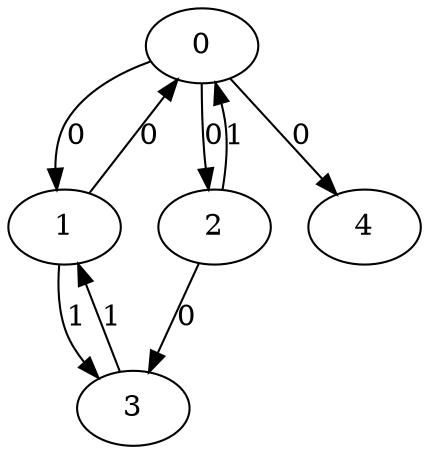 // Source:833 Canonical: -1 0 0 -1 0 0 -1 -1 1 -1 1 -1 -1 0 -1 -1 1 -1 -1 -1 -1 -1 -1 -1 -1
digraph HRA_from_833_graph_000 {
  0 -> 1 [label="0"];
  0 -> 2 [label="0"];
  1 -> 0 [label="0"];
  1 -> 3 [label="1"];
  2 -> 0 [label="1"];
  2 -> 3 [label="0"];
  3 -> 1 [label="1"];
  0 -> 4 [label="0"];
}

// Source:833 Canonical: -1 0 0 -1 0 0 -1 -1 1 -1 1 -1 -1 0 -1 -1 1 -1 -1 -1 0 -1 -1 -1 -1
digraph HRA_from_833_graph_001 {
  0 -> 1 [label="0"];
  0 -> 2 [label="0"];
  1 -> 0 [label="0"];
  1 -> 3 [label="1"];
  2 -> 0 [label="1"];
  2 -> 3 [label="0"];
  3 -> 1 [label="1"];
  0 -> 4 [label="0"];
  4 -> 0 [label="0"];
}

// Source:833 Canonical: -1 0 0 -1 -1 0 -1 -1 1 0 1 -1 -1 0 -1 -1 1 -1 -1 -1 -1 -1 -1 -1 -1
digraph HRA_from_833_graph_002 {
  0 -> 1 [label="0"];
  0 -> 2 [label="0"];
  1 -> 0 [label="0"];
  1 -> 3 [label="1"];
  2 -> 0 [label="1"];
  2 -> 3 [label="0"];
  3 -> 1 [label="1"];
  1 -> 4 [label="0"];
}

// Source:833 Canonical: -1 0 0 -1 0 0 -1 -1 1 0 1 -1 -1 0 -1 -1 1 -1 -1 -1 -1 -1 -1 -1 -1
digraph HRA_from_833_graph_003 {
  0 -> 1 [label="0"];
  0 -> 2 [label="0"];
  1 -> 0 [label="0"];
  1 -> 3 [label="1"];
  2 -> 0 [label="1"];
  2 -> 3 [label="0"];
  3 -> 1 [label="1"];
  0 -> 4 [label="0"];
  1 -> 4 [label="0"];
}

// Source:833 Canonical: -1 0 0 -1 -1 0 -1 -1 1 0 1 -1 -1 0 -1 -1 1 -1 -1 -1 0 -1 -1 -1 -1
digraph HRA_from_833_graph_004 {
  0 -> 1 [label="0"];
  0 -> 2 [label="0"];
  1 -> 0 [label="0"];
  1 -> 3 [label="1"];
  2 -> 0 [label="1"];
  2 -> 3 [label="0"];
  3 -> 1 [label="1"];
  4 -> 0 [label="0"];
  1 -> 4 [label="0"];
}

// Source:833 Canonical: -1 0 0 -1 0 0 -1 -1 1 0 1 -1 -1 0 -1 -1 1 -1 -1 -1 0 -1 -1 -1 -1
digraph HRA_from_833_graph_005 {
  0 -> 1 [label="0"];
  0 -> 2 [label="0"];
  1 -> 0 [label="0"];
  1 -> 3 [label="1"];
  2 -> 0 [label="1"];
  2 -> 3 [label="0"];
  3 -> 1 [label="1"];
  0 -> 4 [label="0"];
  4 -> 0 [label="0"];
  1 -> 4 [label="0"];
}

// Source:833 Canonical: -1 0 0 -1 0 0 -1 -1 1 -1 1 -1 -1 0 -1 -1 1 -1 -1 -1 -1 0 -1 -1 -1
digraph HRA_from_833_graph_006 {
  0 -> 1 [label="0"];
  0 -> 2 [label="0"];
  1 -> 0 [label="0"];
  1 -> 3 [label="1"];
  2 -> 0 [label="1"];
  2 -> 3 [label="0"];
  3 -> 1 [label="1"];
  0 -> 4 [label="0"];
  4 -> 1 [label="0"];
}

// Source:833 Canonical: -1 0 0 -1 0 0 -1 -1 1 -1 1 -1 -1 0 -1 -1 1 -1 -1 -1 0 0 -1 -1 -1
digraph HRA_from_833_graph_007 {
  0 -> 1 [label="0"];
  0 -> 2 [label="0"];
  1 -> 0 [label="0"];
  1 -> 3 [label="1"];
  2 -> 0 [label="1"];
  2 -> 3 [label="0"];
  3 -> 1 [label="1"];
  0 -> 4 [label="0"];
  4 -> 0 [label="0"];
  4 -> 1 [label="0"];
}

// Source:833 Canonical: -1 0 0 -1 -1 0 -1 -1 1 0 1 -1 -1 0 -1 -1 1 -1 -1 -1 -1 0 -1 -1 -1
digraph HRA_from_833_graph_008 {
  0 -> 1 [label="0"];
  0 -> 2 [label="0"];
  1 -> 0 [label="0"];
  1 -> 3 [label="1"];
  2 -> 0 [label="1"];
  2 -> 3 [label="0"];
  3 -> 1 [label="1"];
  1 -> 4 [label="0"];
  4 -> 1 [label="0"];
}

// Source:833 Canonical: -1 0 0 -1 0 0 -1 -1 1 0 1 -1 -1 0 -1 -1 1 -1 -1 -1 -1 0 -1 -1 -1
digraph HRA_from_833_graph_009 {
  0 -> 1 [label="0"];
  0 -> 2 [label="0"];
  1 -> 0 [label="0"];
  1 -> 3 [label="1"];
  2 -> 0 [label="1"];
  2 -> 3 [label="0"];
  3 -> 1 [label="1"];
  0 -> 4 [label="0"];
  1 -> 4 [label="0"];
  4 -> 1 [label="0"];
}

// Source:833 Canonical: -1 0 0 -1 -1 0 -1 -1 1 0 1 -1 -1 0 -1 -1 1 -1 -1 -1 0 0 -1 -1 -1
digraph HRA_from_833_graph_010 {
  0 -> 1 [label="0"];
  0 -> 2 [label="0"];
  1 -> 0 [label="0"];
  1 -> 3 [label="1"];
  2 -> 0 [label="1"];
  2 -> 3 [label="0"];
  3 -> 1 [label="1"];
  4 -> 0 [label="0"];
  1 -> 4 [label="0"];
  4 -> 1 [label="0"];
}

// Source:833 Canonical: -1 0 0 -1 0 0 -1 -1 1 0 1 -1 -1 0 -1 -1 1 -1 -1 -1 0 0 -1 -1 -1
digraph HRA_from_833_graph_011 {
  0 -> 1 [label="0"];
  0 -> 2 [label="0"];
  1 -> 0 [label="0"];
  1 -> 3 [label="1"];
  2 -> 0 [label="1"];
  2 -> 3 [label="0"];
  3 -> 1 [label="1"];
  0 -> 4 [label="0"];
  4 -> 0 [label="0"];
  1 -> 4 [label="0"];
  4 -> 1 [label="0"];
}

// Source:833 Canonical: -1 0 0 -1 -1 0 -1 -1 1 -1 1 -1 -1 0 0 -1 1 -1 -1 -1 -1 -1 -1 -1 -1
digraph HRA_from_833_graph_012 {
  0 -> 1 [label="0"];
  0 -> 2 [label="0"];
  1 -> 0 [label="0"];
  1 -> 3 [label="1"];
  2 -> 0 [label="1"];
  2 -> 3 [label="0"];
  3 -> 1 [label="1"];
  2 -> 4 [label="0"];
}

// Source:833 Canonical: -1 0 0 -1 0 0 -1 -1 1 -1 1 -1 -1 0 0 -1 1 -1 -1 -1 -1 -1 -1 -1 -1
digraph HRA_from_833_graph_013 {
  0 -> 1 [label="0"];
  0 -> 2 [label="0"];
  1 -> 0 [label="0"];
  1 -> 3 [label="1"];
  2 -> 0 [label="1"];
  2 -> 3 [label="0"];
  3 -> 1 [label="1"];
  0 -> 4 [label="0"];
  2 -> 4 [label="0"];
}

// Source:833 Canonical: -1 0 0 -1 -1 0 -1 -1 1 -1 1 -1 -1 0 0 -1 1 -1 -1 -1 0 -1 -1 -1 -1
digraph HRA_from_833_graph_014 {
  0 -> 1 [label="0"];
  0 -> 2 [label="0"];
  1 -> 0 [label="0"];
  1 -> 3 [label="1"];
  2 -> 0 [label="1"];
  2 -> 3 [label="0"];
  3 -> 1 [label="1"];
  4 -> 0 [label="0"];
  2 -> 4 [label="0"];
}

// Source:833 Canonical: -1 0 0 -1 0 0 -1 -1 1 -1 1 -1 -1 0 0 -1 1 -1 -1 -1 0 -1 -1 -1 -1
digraph HRA_from_833_graph_015 {
  0 -> 1 [label="0"];
  0 -> 2 [label="0"];
  1 -> 0 [label="0"];
  1 -> 3 [label="1"];
  2 -> 0 [label="1"];
  2 -> 3 [label="0"];
  3 -> 1 [label="1"];
  0 -> 4 [label="0"];
  4 -> 0 [label="0"];
  2 -> 4 [label="0"];
}

// Source:833 Canonical: -1 0 0 -1 -1 0 -1 -1 1 0 1 -1 -1 0 0 -1 1 -1 -1 -1 -1 -1 -1 -1 -1
digraph HRA_from_833_graph_016 {
  0 -> 1 [label="0"];
  0 -> 2 [label="0"];
  1 -> 0 [label="0"];
  1 -> 3 [label="1"];
  2 -> 0 [label="1"];
  2 -> 3 [label="0"];
  3 -> 1 [label="1"];
  1 -> 4 [label="0"];
  2 -> 4 [label="0"];
}

// Source:833 Canonical: -1 0 0 -1 0 0 -1 -1 1 0 1 -1 -1 0 0 -1 1 -1 -1 -1 -1 -1 -1 -1 -1
digraph HRA_from_833_graph_017 {
  0 -> 1 [label="0"];
  0 -> 2 [label="0"];
  1 -> 0 [label="0"];
  1 -> 3 [label="1"];
  2 -> 0 [label="1"];
  2 -> 3 [label="0"];
  3 -> 1 [label="1"];
  0 -> 4 [label="0"];
  1 -> 4 [label="0"];
  2 -> 4 [label="0"];
}

// Source:833 Canonical: -1 0 0 -1 -1 0 -1 -1 1 0 1 -1 -1 0 0 -1 1 -1 -1 -1 0 -1 -1 -1 -1
digraph HRA_from_833_graph_018 {
  0 -> 1 [label="0"];
  0 -> 2 [label="0"];
  1 -> 0 [label="0"];
  1 -> 3 [label="1"];
  2 -> 0 [label="1"];
  2 -> 3 [label="0"];
  3 -> 1 [label="1"];
  4 -> 0 [label="0"];
  1 -> 4 [label="0"];
  2 -> 4 [label="0"];
}

// Source:833 Canonical: -1 0 0 -1 0 0 -1 -1 1 0 1 -1 -1 0 0 -1 1 -1 -1 -1 0 -1 -1 -1 -1
digraph HRA_from_833_graph_019 {
  0 -> 1 [label="0"];
  0 -> 2 [label="0"];
  1 -> 0 [label="0"];
  1 -> 3 [label="1"];
  2 -> 0 [label="1"];
  2 -> 3 [label="0"];
  3 -> 1 [label="1"];
  0 -> 4 [label="0"];
  4 -> 0 [label="0"];
  1 -> 4 [label="0"];
  2 -> 4 [label="0"];
}

// Source:833 Canonical: -1 0 0 -1 -1 0 -1 -1 1 -1 1 -1 -1 0 0 -1 1 -1 -1 -1 -1 0 -1 -1 -1
digraph HRA_from_833_graph_020 {
  0 -> 1 [label="0"];
  0 -> 2 [label="0"];
  1 -> 0 [label="0"];
  1 -> 3 [label="1"];
  2 -> 0 [label="1"];
  2 -> 3 [label="0"];
  3 -> 1 [label="1"];
  4 -> 1 [label="0"];
  2 -> 4 [label="0"];
}

// Source:833 Canonical: -1 0 0 -1 0 0 -1 -1 1 -1 1 -1 -1 0 0 -1 1 -1 -1 -1 -1 0 -1 -1 -1
digraph HRA_from_833_graph_021 {
  0 -> 1 [label="0"];
  0 -> 2 [label="0"];
  1 -> 0 [label="0"];
  1 -> 3 [label="1"];
  2 -> 0 [label="1"];
  2 -> 3 [label="0"];
  3 -> 1 [label="1"];
  0 -> 4 [label="0"];
  4 -> 1 [label="0"];
  2 -> 4 [label="0"];
}

// Source:833 Canonical: -1 0 0 -1 -1 0 -1 -1 1 -1 1 -1 -1 0 0 -1 1 -1 -1 -1 0 0 -1 -1 -1
digraph HRA_from_833_graph_022 {
  0 -> 1 [label="0"];
  0 -> 2 [label="0"];
  1 -> 0 [label="0"];
  1 -> 3 [label="1"];
  2 -> 0 [label="1"];
  2 -> 3 [label="0"];
  3 -> 1 [label="1"];
  4 -> 0 [label="0"];
  4 -> 1 [label="0"];
  2 -> 4 [label="0"];
}

// Source:833 Canonical: -1 0 0 -1 0 0 -1 -1 1 -1 1 -1 -1 0 0 -1 1 -1 -1 -1 0 0 -1 -1 -1
digraph HRA_from_833_graph_023 {
  0 -> 1 [label="0"];
  0 -> 2 [label="0"];
  1 -> 0 [label="0"];
  1 -> 3 [label="1"];
  2 -> 0 [label="1"];
  2 -> 3 [label="0"];
  3 -> 1 [label="1"];
  0 -> 4 [label="0"];
  4 -> 0 [label="0"];
  4 -> 1 [label="0"];
  2 -> 4 [label="0"];
}

// Source:833 Canonical: -1 0 0 -1 -1 0 -1 -1 1 0 1 -1 -1 0 0 -1 1 -1 -1 -1 -1 0 -1 -1 -1
digraph HRA_from_833_graph_024 {
  0 -> 1 [label="0"];
  0 -> 2 [label="0"];
  1 -> 0 [label="0"];
  1 -> 3 [label="1"];
  2 -> 0 [label="1"];
  2 -> 3 [label="0"];
  3 -> 1 [label="1"];
  1 -> 4 [label="0"];
  4 -> 1 [label="0"];
  2 -> 4 [label="0"];
}

// Source:833 Canonical: -1 0 0 -1 0 0 -1 -1 1 0 1 -1 -1 0 0 -1 1 -1 -1 -1 -1 0 -1 -1 -1
digraph HRA_from_833_graph_025 {
  0 -> 1 [label="0"];
  0 -> 2 [label="0"];
  1 -> 0 [label="0"];
  1 -> 3 [label="1"];
  2 -> 0 [label="1"];
  2 -> 3 [label="0"];
  3 -> 1 [label="1"];
  0 -> 4 [label="0"];
  1 -> 4 [label="0"];
  4 -> 1 [label="0"];
  2 -> 4 [label="0"];
}

// Source:833 Canonical: -1 0 0 -1 -1 0 -1 -1 1 0 1 -1 -1 0 0 -1 1 -1 -1 -1 0 0 -1 -1 -1
digraph HRA_from_833_graph_026 {
  0 -> 1 [label="0"];
  0 -> 2 [label="0"];
  1 -> 0 [label="0"];
  1 -> 3 [label="1"];
  2 -> 0 [label="1"];
  2 -> 3 [label="0"];
  3 -> 1 [label="1"];
  4 -> 0 [label="0"];
  1 -> 4 [label="0"];
  4 -> 1 [label="0"];
  2 -> 4 [label="0"];
}

// Source:833 Canonical: -1 0 0 -1 0 0 -1 -1 1 0 1 -1 -1 0 0 -1 1 -1 -1 -1 0 0 -1 -1 -1
digraph HRA_from_833_graph_027 {
  0 -> 1 [label="0"];
  0 -> 2 [label="0"];
  1 -> 0 [label="0"];
  1 -> 3 [label="1"];
  2 -> 0 [label="1"];
  2 -> 3 [label="0"];
  3 -> 1 [label="1"];
  0 -> 4 [label="0"];
  4 -> 0 [label="0"];
  1 -> 4 [label="0"];
  4 -> 1 [label="0"];
  2 -> 4 [label="0"];
}

// Source:833 Canonical: -1 0 0 -1 0 0 -1 -1 1 -1 1 -1 -1 0 -1 -1 1 -1 -1 -1 -1 -1 0 -1 -1
digraph HRA_from_833_graph_028 {
  0 -> 1 [label="0"];
  0 -> 2 [label="0"];
  1 -> 0 [label="0"];
  1 -> 3 [label="1"];
  2 -> 0 [label="1"];
  2 -> 3 [label="0"];
  3 -> 1 [label="1"];
  0 -> 4 [label="0"];
  4 -> 2 [label="0"];
}

// Source:833 Canonical: -1 0 0 -1 0 0 -1 -1 1 -1 1 -1 -1 0 -1 -1 1 -1 -1 -1 0 -1 0 -1 -1
digraph HRA_from_833_graph_029 {
  0 -> 1 [label="0"];
  0 -> 2 [label="0"];
  1 -> 0 [label="0"];
  1 -> 3 [label="1"];
  2 -> 0 [label="1"];
  2 -> 3 [label="0"];
  3 -> 1 [label="1"];
  0 -> 4 [label="0"];
  4 -> 0 [label="0"];
  4 -> 2 [label="0"];
}

// Source:833 Canonical: -1 0 0 -1 -1 0 -1 -1 1 0 1 -1 -1 0 -1 -1 1 -1 -1 -1 -1 -1 0 -1 -1
digraph HRA_from_833_graph_030 {
  0 -> 1 [label="0"];
  0 -> 2 [label="0"];
  1 -> 0 [label="0"];
  1 -> 3 [label="1"];
  2 -> 0 [label="1"];
  2 -> 3 [label="0"];
  3 -> 1 [label="1"];
  1 -> 4 [label="0"];
  4 -> 2 [label="0"];
}

// Source:833 Canonical: -1 0 0 -1 0 0 -1 -1 1 0 1 -1 -1 0 -1 -1 1 -1 -1 -1 -1 -1 0 -1 -1
digraph HRA_from_833_graph_031 {
  0 -> 1 [label="0"];
  0 -> 2 [label="0"];
  1 -> 0 [label="0"];
  1 -> 3 [label="1"];
  2 -> 0 [label="1"];
  2 -> 3 [label="0"];
  3 -> 1 [label="1"];
  0 -> 4 [label="0"];
  1 -> 4 [label="0"];
  4 -> 2 [label="0"];
}

// Source:833 Canonical: -1 0 0 -1 -1 0 -1 -1 1 0 1 -1 -1 0 -1 -1 1 -1 -1 -1 0 -1 0 -1 -1
digraph HRA_from_833_graph_032 {
  0 -> 1 [label="0"];
  0 -> 2 [label="0"];
  1 -> 0 [label="0"];
  1 -> 3 [label="1"];
  2 -> 0 [label="1"];
  2 -> 3 [label="0"];
  3 -> 1 [label="1"];
  4 -> 0 [label="0"];
  1 -> 4 [label="0"];
  4 -> 2 [label="0"];
}

// Source:833 Canonical: -1 0 0 -1 0 0 -1 -1 1 0 1 -1 -1 0 -1 -1 1 -1 -1 -1 0 -1 0 -1 -1
digraph HRA_from_833_graph_033 {
  0 -> 1 [label="0"];
  0 -> 2 [label="0"];
  1 -> 0 [label="0"];
  1 -> 3 [label="1"];
  2 -> 0 [label="1"];
  2 -> 3 [label="0"];
  3 -> 1 [label="1"];
  0 -> 4 [label="0"];
  4 -> 0 [label="0"];
  1 -> 4 [label="0"];
  4 -> 2 [label="0"];
}

// Source:833 Canonical: -1 0 0 -1 0 0 -1 -1 1 -1 1 -1 -1 0 -1 -1 1 -1 -1 -1 -1 0 0 -1 -1
digraph HRA_from_833_graph_034 {
  0 -> 1 [label="0"];
  0 -> 2 [label="0"];
  1 -> 0 [label="0"];
  1 -> 3 [label="1"];
  2 -> 0 [label="1"];
  2 -> 3 [label="0"];
  3 -> 1 [label="1"];
  0 -> 4 [label="0"];
  4 -> 1 [label="0"];
  4 -> 2 [label="0"];
}

// Source:833 Canonical: -1 0 0 -1 0 0 -1 -1 1 -1 1 -1 -1 0 -1 -1 1 -1 -1 -1 0 0 0 -1 -1
digraph HRA_from_833_graph_035 {
  0 -> 1 [label="0"];
  0 -> 2 [label="0"];
  1 -> 0 [label="0"];
  1 -> 3 [label="1"];
  2 -> 0 [label="1"];
  2 -> 3 [label="0"];
  3 -> 1 [label="1"];
  0 -> 4 [label="0"];
  4 -> 0 [label="0"];
  4 -> 1 [label="0"];
  4 -> 2 [label="0"];
}

// Source:833 Canonical: -1 0 0 -1 -1 0 -1 -1 1 0 1 -1 -1 0 -1 -1 1 -1 -1 -1 -1 0 0 -1 -1
digraph HRA_from_833_graph_036 {
  0 -> 1 [label="0"];
  0 -> 2 [label="0"];
  1 -> 0 [label="0"];
  1 -> 3 [label="1"];
  2 -> 0 [label="1"];
  2 -> 3 [label="0"];
  3 -> 1 [label="1"];
  1 -> 4 [label="0"];
  4 -> 1 [label="0"];
  4 -> 2 [label="0"];
}

// Source:833 Canonical: -1 0 0 -1 0 0 -1 -1 1 0 1 -1 -1 0 -1 -1 1 -1 -1 -1 -1 0 0 -1 -1
digraph HRA_from_833_graph_037 {
  0 -> 1 [label="0"];
  0 -> 2 [label="0"];
  1 -> 0 [label="0"];
  1 -> 3 [label="1"];
  2 -> 0 [label="1"];
  2 -> 3 [label="0"];
  3 -> 1 [label="1"];
  0 -> 4 [label="0"];
  1 -> 4 [label="0"];
  4 -> 1 [label="0"];
  4 -> 2 [label="0"];
}

// Source:833 Canonical: -1 0 0 -1 -1 0 -1 -1 1 0 1 -1 -1 0 -1 -1 1 -1 -1 -1 0 0 0 -1 -1
digraph HRA_from_833_graph_038 {
  0 -> 1 [label="0"];
  0 -> 2 [label="0"];
  1 -> 0 [label="0"];
  1 -> 3 [label="1"];
  2 -> 0 [label="1"];
  2 -> 3 [label="0"];
  3 -> 1 [label="1"];
  4 -> 0 [label="0"];
  1 -> 4 [label="0"];
  4 -> 1 [label="0"];
  4 -> 2 [label="0"];
}

// Source:833 Canonical: -1 0 0 -1 0 0 -1 -1 1 0 1 -1 -1 0 -1 -1 1 -1 -1 -1 0 0 0 -1 -1
digraph HRA_from_833_graph_039 {
  0 -> 1 [label="0"];
  0 -> 2 [label="0"];
  1 -> 0 [label="0"];
  1 -> 3 [label="1"];
  2 -> 0 [label="1"];
  2 -> 3 [label="0"];
  3 -> 1 [label="1"];
  0 -> 4 [label="0"];
  4 -> 0 [label="0"];
  1 -> 4 [label="0"];
  4 -> 1 [label="0"];
  4 -> 2 [label="0"];
}

// Source:833 Canonical: -1 0 0 -1 -1 0 -1 -1 1 -1 1 -1 -1 0 0 -1 1 -1 -1 -1 -1 -1 0 -1 -1
digraph HRA_from_833_graph_040 {
  0 -> 1 [label="0"];
  0 -> 2 [label="0"];
  1 -> 0 [label="0"];
  1 -> 3 [label="1"];
  2 -> 0 [label="1"];
  2 -> 3 [label="0"];
  3 -> 1 [label="1"];
  2 -> 4 [label="0"];
  4 -> 2 [label="0"];
}

// Source:833 Canonical: -1 0 0 -1 0 0 -1 -1 1 -1 1 -1 -1 0 0 -1 1 -1 -1 -1 -1 -1 0 -1 -1
digraph HRA_from_833_graph_041 {
  0 -> 1 [label="0"];
  0 -> 2 [label="0"];
  1 -> 0 [label="0"];
  1 -> 3 [label="1"];
  2 -> 0 [label="1"];
  2 -> 3 [label="0"];
  3 -> 1 [label="1"];
  0 -> 4 [label="0"];
  2 -> 4 [label="0"];
  4 -> 2 [label="0"];
}

// Source:833 Canonical: -1 0 0 -1 -1 0 -1 -1 1 -1 1 -1 -1 0 0 -1 1 -1 -1 -1 0 -1 0 -1 -1
digraph HRA_from_833_graph_042 {
  0 -> 1 [label="0"];
  0 -> 2 [label="0"];
  1 -> 0 [label="0"];
  1 -> 3 [label="1"];
  2 -> 0 [label="1"];
  2 -> 3 [label="0"];
  3 -> 1 [label="1"];
  4 -> 0 [label="0"];
  2 -> 4 [label="0"];
  4 -> 2 [label="0"];
}

// Source:833 Canonical: -1 0 0 -1 0 0 -1 -1 1 -1 1 -1 -1 0 0 -1 1 -1 -1 -1 0 -1 0 -1 -1
digraph HRA_from_833_graph_043 {
  0 -> 1 [label="0"];
  0 -> 2 [label="0"];
  1 -> 0 [label="0"];
  1 -> 3 [label="1"];
  2 -> 0 [label="1"];
  2 -> 3 [label="0"];
  3 -> 1 [label="1"];
  0 -> 4 [label="0"];
  4 -> 0 [label="0"];
  2 -> 4 [label="0"];
  4 -> 2 [label="0"];
}

// Source:833 Canonical: -1 0 0 -1 -1 0 -1 -1 1 0 1 -1 -1 0 0 -1 1 -1 -1 -1 -1 -1 0 -1 -1
digraph HRA_from_833_graph_044 {
  0 -> 1 [label="0"];
  0 -> 2 [label="0"];
  1 -> 0 [label="0"];
  1 -> 3 [label="1"];
  2 -> 0 [label="1"];
  2 -> 3 [label="0"];
  3 -> 1 [label="1"];
  1 -> 4 [label="0"];
  2 -> 4 [label="0"];
  4 -> 2 [label="0"];
}

// Source:833 Canonical: -1 0 0 -1 0 0 -1 -1 1 0 1 -1 -1 0 0 -1 1 -1 -1 -1 -1 -1 0 -1 -1
digraph HRA_from_833_graph_045 {
  0 -> 1 [label="0"];
  0 -> 2 [label="0"];
  1 -> 0 [label="0"];
  1 -> 3 [label="1"];
  2 -> 0 [label="1"];
  2 -> 3 [label="0"];
  3 -> 1 [label="1"];
  0 -> 4 [label="0"];
  1 -> 4 [label="0"];
  2 -> 4 [label="0"];
  4 -> 2 [label="0"];
}

// Source:833 Canonical: -1 0 0 -1 -1 0 -1 -1 1 0 1 -1 -1 0 0 -1 1 -1 -1 -1 0 -1 0 -1 -1
digraph HRA_from_833_graph_046 {
  0 -> 1 [label="0"];
  0 -> 2 [label="0"];
  1 -> 0 [label="0"];
  1 -> 3 [label="1"];
  2 -> 0 [label="1"];
  2 -> 3 [label="0"];
  3 -> 1 [label="1"];
  4 -> 0 [label="0"];
  1 -> 4 [label="0"];
  2 -> 4 [label="0"];
  4 -> 2 [label="0"];
}

// Source:833 Canonical: -1 0 0 -1 0 0 -1 -1 1 0 1 -1 -1 0 0 -1 1 -1 -1 -1 0 -1 0 -1 -1
digraph HRA_from_833_graph_047 {
  0 -> 1 [label="0"];
  0 -> 2 [label="0"];
  1 -> 0 [label="0"];
  1 -> 3 [label="1"];
  2 -> 0 [label="1"];
  2 -> 3 [label="0"];
  3 -> 1 [label="1"];
  0 -> 4 [label="0"];
  4 -> 0 [label="0"];
  1 -> 4 [label="0"];
  2 -> 4 [label="0"];
  4 -> 2 [label="0"];
}

// Source:833 Canonical: -1 0 0 -1 -1 0 -1 -1 1 -1 1 -1 -1 0 0 -1 1 -1 -1 -1 -1 0 0 -1 -1
digraph HRA_from_833_graph_048 {
  0 -> 1 [label="0"];
  0 -> 2 [label="0"];
  1 -> 0 [label="0"];
  1 -> 3 [label="1"];
  2 -> 0 [label="1"];
  2 -> 3 [label="0"];
  3 -> 1 [label="1"];
  4 -> 1 [label="0"];
  2 -> 4 [label="0"];
  4 -> 2 [label="0"];
}

// Source:833 Canonical: -1 0 0 -1 0 0 -1 -1 1 -1 1 -1 -1 0 0 -1 1 -1 -1 -1 -1 0 0 -1 -1
digraph HRA_from_833_graph_049 {
  0 -> 1 [label="0"];
  0 -> 2 [label="0"];
  1 -> 0 [label="0"];
  1 -> 3 [label="1"];
  2 -> 0 [label="1"];
  2 -> 3 [label="0"];
  3 -> 1 [label="1"];
  0 -> 4 [label="0"];
  4 -> 1 [label="0"];
  2 -> 4 [label="0"];
  4 -> 2 [label="0"];
}

// Source:833 Canonical: -1 0 0 -1 -1 0 -1 -1 1 -1 1 -1 -1 0 0 -1 1 -1 -1 -1 0 0 0 -1 -1
digraph HRA_from_833_graph_050 {
  0 -> 1 [label="0"];
  0 -> 2 [label="0"];
  1 -> 0 [label="0"];
  1 -> 3 [label="1"];
  2 -> 0 [label="1"];
  2 -> 3 [label="0"];
  3 -> 1 [label="1"];
  4 -> 0 [label="0"];
  4 -> 1 [label="0"];
  2 -> 4 [label="0"];
  4 -> 2 [label="0"];
}

// Source:833 Canonical: -1 0 0 -1 0 0 -1 -1 1 -1 1 -1 -1 0 0 -1 1 -1 -1 -1 0 0 0 -1 -1
digraph HRA_from_833_graph_051 {
  0 -> 1 [label="0"];
  0 -> 2 [label="0"];
  1 -> 0 [label="0"];
  1 -> 3 [label="1"];
  2 -> 0 [label="1"];
  2 -> 3 [label="0"];
  3 -> 1 [label="1"];
  0 -> 4 [label="0"];
  4 -> 0 [label="0"];
  4 -> 1 [label="0"];
  2 -> 4 [label="0"];
  4 -> 2 [label="0"];
}

// Source:833 Canonical: -1 0 0 -1 -1 0 -1 -1 1 0 1 -1 -1 0 0 -1 1 -1 -1 -1 -1 0 0 -1 -1
digraph HRA_from_833_graph_052 {
  0 -> 1 [label="0"];
  0 -> 2 [label="0"];
  1 -> 0 [label="0"];
  1 -> 3 [label="1"];
  2 -> 0 [label="1"];
  2 -> 3 [label="0"];
  3 -> 1 [label="1"];
  1 -> 4 [label="0"];
  4 -> 1 [label="0"];
  2 -> 4 [label="0"];
  4 -> 2 [label="0"];
}

// Source:833 Canonical: -1 0 0 -1 0 0 -1 -1 1 0 1 -1 -1 0 0 -1 1 -1 -1 -1 -1 0 0 -1 -1
digraph HRA_from_833_graph_053 {
  0 -> 1 [label="0"];
  0 -> 2 [label="0"];
  1 -> 0 [label="0"];
  1 -> 3 [label="1"];
  2 -> 0 [label="1"];
  2 -> 3 [label="0"];
  3 -> 1 [label="1"];
  0 -> 4 [label="0"];
  1 -> 4 [label="0"];
  4 -> 1 [label="0"];
  2 -> 4 [label="0"];
  4 -> 2 [label="0"];
}

// Source:833 Canonical: -1 0 0 -1 -1 0 -1 -1 1 0 1 -1 -1 0 0 -1 1 -1 -1 -1 0 0 0 -1 -1
digraph HRA_from_833_graph_054 {
  0 -> 1 [label="0"];
  0 -> 2 [label="0"];
  1 -> 0 [label="0"];
  1 -> 3 [label="1"];
  2 -> 0 [label="1"];
  2 -> 3 [label="0"];
  3 -> 1 [label="1"];
  4 -> 0 [label="0"];
  1 -> 4 [label="0"];
  4 -> 1 [label="0"];
  2 -> 4 [label="0"];
  4 -> 2 [label="0"];
}

// Source:833 Canonical: -1 0 0 -1 0 0 -1 -1 1 0 1 -1 -1 0 0 -1 1 -1 -1 -1 0 0 0 -1 -1
digraph HRA_from_833_graph_055 {
  0 -> 1 [label="0"];
  0 -> 2 [label="0"];
  1 -> 0 [label="0"];
  1 -> 3 [label="1"];
  2 -> 0 [label="1"];
  2 -> 3 [label="0"];
  3 -> 1 [label="1"];
  0 -> 4 [label="0"];
  4 -> 0 [label="0"];
  1 -> 4 [label="0"];
  4 -> 1 [label="0"];
  2 -> 4 [label="0"];
  4 -> 2 [label="0"];
}

// Source:833 Canonical: -1 0 0 -1 -1 0 -1 -1 1 -1 1 -1 -1 0 -1 -1 1 -1 -1 0 -1 -1 -1 -1 -1
digraph HRA_from_833_graph_056 {
  0 -> 1 [label="0"];
  0 -> 2 [label="0"];
  1 -> 0 [label="0"];
  1 -> 3 [label="1"];
  2 -> 0 [label="1"];
  2 -> 3 [label="0"];
  3 -> 1 [label="1"];
  3 -> 4 [label="0"];
}

// Source:833 Canonical: -1 0 0 -1 0 0 -1 -1 1 -1 1 -1 -1 0 -1 -1 1 -1 -1 0 -1 -1 -1 -1 -1
digraph HRA_from_833_graph_057 {
  0 -> 1 [label="0"];
  0 -> 2 [label="0"];
  1 -> 0 [label="0"];
  1 -> 3 [label="1"];
  2 -> 0 [label="1"];
  2 -> 3 [label="0"];
  3 -> 1 [label="1"];
  0 -> 4 [label="0"];
  3 -> 4 [label="0"];
}

// Source:833 Canonical: -1 0 0 -1 -1 0 -1 -1 1 -1 1 -1 -1 0 -1 -1 1 -1 -1 0 0 -1 -1 -1 -1
digraph HRA_from_833_graph_058 {
  0 -> 1 [label="0"];
  0 -> 2 [label="0"];
  1 -> 0 [label="0"];
  1 -> 3 [label="1"];
  2 -> 0 [label="1"];
  2 -> 3 [label="0"];
  3 -> 1 [label="1"];
  4 -> 0 [label="0"];
  3 -> 4 [label="0"];
}

// Source:833 Canonical: -1 0 0 -1 0 0 -1 -1 1 -1 1 -1 -1 0 -1 -1 1 -1 -1 0 0 -1 -1 -1 -1
digraph HRA_from_833_graph_059 {
  0 -> 1 [label="0"];
  0 -> 2 [label="0"];
  1 -> 0 [label="0"];
  1 -> 3 [label="1"];
  2 -> 0 [label="1"];
  2 -> 3 [label="0"];
  3 -> 1 [label="1"];
  0 -> 4 [label="0"];
  4 -> 0 [label="0"];
  3 -> 4 [label="0"];
}

// Source:833 Canonical: -1 0 0 -1 -1 0 -1 -1 1 0 1 -1 -1 0 -1 -1 1 -1 -1 0 -1 -1 -1 -1 -1
digraph HRA_from_833_graph_060 {
  0 -> 1 [label="0"];
  0 -> 2 [label="0"];
  1 -> 0 [label="0"];
  1 -> 3 [label="1"];
  2 -> 0 [label="1"];
  2 -> 3 [label="0"];
  3 -> 1 [label="1"];
  1 -> 4 [label="0"];
  3 -> 4 [label="0"];
}

// Source:833 Canonical: -1 0 0 -1 0 0 -1 -1 1 0 1 -1 -1 0 -1 -1 1 -1 -1 0 -1 -1 -1 -1 -1
digraph HRA_from_833_graph_061 {
  0 -> 1 [label="0"];
  0 -> 2 [label="0"];
  1 -> 0 [label="0"];
  1 -> 3 [label="1"];
  2 -> 0 [label="1"];
  2 -> 3 [label="0"];
  3 -> 1 [label="1"];
  0 -> 4 [label="0"];
  1 -> 4 [label="0"];
  3 -> 4 [label="0"];
}

// Source:833 Canonical: -1 0 0 -1 -1 0 -1 -1 1 0 1 -1 -1 0 -1 -1 1 -1 -1 0 0 -1 -1 -1 -1
digraph HRA_from_833_graph_062 {
  0 -> 1 [label="0"];
  0 -> 2 [label="0"];
  1 -> 0 [label="0"];
  1 -> 3 [label="1"];
  2 -> 0 [label="1"];
  2 -> 3 [label="0"];
  3 -> 1 [label="1"];
  4 -> 0 [label="0"];
  1 -> 4 [label="0"];
  3 -> 4 [label="0"];
}

// Source:833 Canonical: -1 0 0 -1 0 0 -1 -1 1 0 1 -1 -1 0 -1 -1 1 -1 -1 0 0 -1 -1 -1 -1
digraph HRA_from_833_graph_063 {
  0 -> 1 [label="0"];
  0 -> 2 [label="0"];
  1 -> 0 [label="0"];
  1 -> 3 [label="1"];
  2 -> 0 [label="1"];
  2 -> 3 [label="0"];
  3 -> 1 [label="1"];
  0 -> 4 [label="0"];
  4 -> 0 [label="0"];
  1 -> 4 [label="0"];
  3 -> 4 [label="0"];
}

// Source:833 Canonical: -1 0 0 -1 -1 0 -1 -1 1 -1 1 -1 -1 0 -1 -1 1 -1 -1 0 -1 0 -1 -1 -1
digraph HRA_from_833_graph_064 {
  0 -> 1 [label="0"];
  0 -> 2 [label="0"];
  1 -> 0 [label="0"];
  1 -> 3 [label="1"];
  2 -> 0 [label="1"];
  2 -> 3 [label="0"];
  3 -> 1 [label="1"];
  4 -> 1 [label="0"];
  3 -> 4 [label="0"];
}

// Source:833 Canonical: -1 0 0 -1 0 0 -1 -1 1 -1 1 -1 -1 0 -1 -1 1 -1 -1 0 -1 0 -1 -1 -1
digraph HRA_from_833_graph_065 {
  0 -> 1 [label="0"];
  0 -> 2 [label="0"];
  1 -> 0 [label="0"];
  1 -> 3 [label="1"];
  2 -> 0 [label="1"];
  2 -> 3 [label="0"];
  3 -> 1 [label="1"];
  0 -> 4 [label="0"];
  4 -> 1 [label="0"];
  3 -> 4 [label="0"];
}

// Source:833 Canonical: -1 0 0 -1 -1 0 -1 -1 1 -1 1 -1 -1 0 -1 -1 1 -1 -1 0 0 0 -1 -1 -1
digraph HRA_from_833_graph_066 {
  0 -> 1 [label="0"];
  0 -> 2 [label="0"];
  1 -> 0 [label="0"];
  1 -> 3 [label="1"];
  2 -> 0 [label="1"];
  2 -> 3 [label="0"];
  3 -> 1 [label="1"];
  4 -> 0 [label="0"];
  4 -> 1 [label="0"];
  3 -> 4 [label="0"];
}

// Source:833 Canonical: -1 0 0 -1 0 0 -1 -1 1 -1 1 -1 -1 0 -1 -1 1 -1 -1 0 0 0 -1 -1 -1
digraph HRA_from_833_graph_067 {
  0 -> 1 [label="0"];
  0 -> 2 [label="0"];
  1 -> 0 [label="0"];
  1 -> 3 [label="1"];
  2 -> 0 [label="1"];
  2 -> 3 [label="0"];
  3 -> 1 [label="1"];
  0 -> 4 [label="0"];
  4 -> 0 [label="0"];
  4 -> 1 [label="0"];
  3 -> 4 [label="0"];
}

// Source:833 Canonical: -1 0 0 -1 -1 0 -1 -1 1 0 1 -1 -1 0 -1 -1 1 -1 -1 0 -1 0 -1 -1 -1
digraph HRA_from_833_graph_068 {
  0 -> 1 [label="0"];
  0 -> 2 [label="0"];
  1 -> 0 [label="0"];
  1 -> 3 [label="1"];
  2 -> 0 [label="1"];
  2 -> 3 [label="0"];
  3 -> 1 [label="1"];
  1 -> 4 [label="0"];
  4 -> 1 [label="0"];
  3 -> 4 [label="0"];
}

// Source:833 Canonical: -1 0 0 -1 0 0 -1 -1 1 0 1 -1 -1 0 -1 -1 1 -1 -1 0 -1 0 -1 -1 -1
digraph HRA_from_833_graph_069 {
  0 -> 1 [label="0"];
  0 -> 2 [label="0"];
  1 -> 0 [label="0"];
  1 -> 3 [label="1"];
  2 -> 0 [label="1"];
  2 -> 3 [label="0"];
  3 -> 1 [label="1"];
  0 -> 4 [label="0"];
  1 -> 4 [label="0"];
  4 -> 1 [label="0"];
  3 -> 4 [label="0"];
}

// Source:833 Canonical: -1 0 0 -1 -1 0 -1 -1 1 0 1 -1 -1 0 -1 -1 1 -1 -1 0 0 0 -1 -1 -1
digraph HRA_from_833_graph_070 {
  0 -> 1 [label="0"];
  0 -> 2 [label="0"];
  1 -> 0 [label="0"];
  1 -> 3 [label="1"];
  2 -> 0 [label="1"];
  2 -> 3 [label="0"];
  3 -> 1 [label="1"];
  4 -> 0 [label="0"];
  1 -> 4 [label="0"];
  4 -> 1 [label="0"];
  3 -> 4 [label="0"];
}

// Source:833 Canonical: -1 0 0 -1 0 0 -1 -1 1 0 1 -1 -1 0 -1 -1 1 -1 -1 0 0 0 -1 -1 -1
digraph HRA_from_833_graph_071 {
  0 -> 1 [label="0"];
  0 -> 2 [label="0"];
  1 -> 0 [label="0"];
  1 -> 3 [label="1"];
  2 -> 0 [label="1"];
  2 -> 3 [label="0"];
  3 -> 1 [label="1"];
  0 -> 4 [label="0"];
  4 -> 0 [label="0"];
  1 -> 4 [label="0"];
  4 -> 1 [label="0"];
  3 -> 4 [label="0"];
}

// Source:833 Canonical: -1 0 0 -1 -1 0 -1 -1 1 -1 1 -1 -1 0 0 -1 1 -1 -1 0 -1 -1 -1 -1 -1
digraph HRA_from_833_graph_072 {
  0 -> 1 [label="0"];
  0 -> 2 [label="0"];
  1 -> 0 [label="0"];
  1 -> 3 [label="1"];
  2 -> 0 [label="1"];
  2 -> 3 [label="0"];
  3 -> 1 [label="1"];
  2 -> 4 [label="0"];
  3 -> 4 [label="0"];
}

// Source:833 Canonical: -1 0 0 -1 0 0 -1 -1 1 -1 1 -1 -1 0 0 -1 1 -1 -1 0 -1 -1 -1 -1 -1
digraph HRA_from_833_graph_073 {
  0 -> 1 [label="0"];
  0 -> 2 [label="0"];
  1 -> 0 [label="0"];
  1 -> 3 [label="1"];
  2 -> 0 [label="1"];
  2 -> 3 [label="0"];
  3 -> 1 [label="1"];
  0 -> 4 [label="0"];
  2 -> 4 [label="0"];
  3 -> 4 [label="0"];
}

// Source:833 Canonical: -1 0 0 -1 -1 0 -1 -1 1 -1 1 -1 -1 0 0 -1 1 -1 -1 0 0 -1 -1 -1 -1
digraph HRA_from_833_graph_074 {
  0 -> 1 [label="0"];
  0 -> 2 [label="0"];
  1 -> 0 [label="0"];
  1 -> 3 [label="1"];
  2 -> 0 [label="1"];
  2 -> 3 [label="0"];
  3 -> 1 [label="1"];
  4 -> 0 [label="0"];
  2 -> 4 [label="0"];
  3 -> 4 [label="0"];
}

// Source:833 Canonical: -1 0 0 -1 0 0 -1 -1 1 -1 1 -1 -1 0 0 -1 1 -1 -1 0 0 -1 -1 -1 -1
digraph HRA_from_833_graph_075 {
  0 -> 1 [label="0"];
  0 -> 2 [label="0"];
  1 -> 0 [label="0"];
  1 -> 3 [label="1"];
  2 -> 0 [label="1"];
  2 -> 3 [label="0"];
  3 -> 1 [label="1"];
  0 -> 4 [label="0"];
  4 -> 0 [label="0"];
  2 -> 4 [label="0"];
  3 -> 4 [label="0"];
}

// Source:833 Canonical: -1 0 0 -1 -1 0 -1 -1 1 0 1 -1 -1 0 0 -1 1 -1 -1 0 -1 -1 -1 -1 -1
digraph HRA_from_833_graph_076 {
  0 -> 1 [label="0"];
  0 -> 2 [label="0"];
  1 -> 0 [label="0"];
  1 -> 3 [label="1"];
  2 -> 0 [label="1"];
  2 -> 3 [label="0"];
  3 -> 1 [label="1"];
  1 -> 4 [label="0"];
  2 -> 4 [label="0"];
  3 -> 4 [label="0"];
}

// Source:833 Canonical: -1 0 0 -1 0 0 -1 -1 1 0 1 -1 -1 0 0 -1 1 -1 -1 0 -1 -1 -1 -1 -1
digraph HRA_from_833_graph_077 {
  0 -> 1 [label="0"];
  0 -> 2 [label="0"];
  1 -> 0 [label="0"];
  1 -> 3 [label="1"];
  2 -> 0 [label="1"];
  2 -> 3 [label="0"];
  3 -> 1 [label="1"];
  0 -> 4 [label="0"];
  1 -> 4 [label="0"];
  2 -> 4 [label="0"];
  3 -> 4 [label="0"];
}

// Source:833 Canonical: -1 0 0 -1 -1 0 -1 -1 1 0 1 -1 -1 0 0 -1 1 -1 -1 0 0 -1 -1 -1 -1
digraph HRA_from_833_graph_078 {
  0 -> 1 [label="0"];
  0 -> 2 [label="0"];
  1 -> 0 [label="0"];
  1 -> 3 [label="1"];
  2 -> 0 [label="1"];
  2 -> 3 [label="0"];
  3 -> 1 [label="1"];
  4 -> 0 [label="0"];
  1 -> 4 [label="0"];
  2 -> 4 [label="0"];
  3 -> 4 [label="0"];
}

// Source:833 Canonical: -1 0 0 -1 0 0 -1 -1 1 0 1 -1 -1 0 0 -1 1 -1 -1 0 0 -1 -1 -1 -1
digraph HRA_from_833_graph_079 {
  0 -> 1 [label="0"];
  0 -> 2 [label="0"];
  1 -> 0 [label="0"];
  1 -> 3 [label="1"];
  2 -> 0 [label="1"];
  2 -> 3 [label="0"];
  3 -> 1 [label="1"];
  0 -> 4 [label="0"];
  4 -> 0 [label="0"];
  1 -> 4 [label="0"];
  2 -> 4 [label="0"];
  3 -> 4 [label="0"];
}

// Source:833 Canonical: -1 0 0 -1 -1 0 -1 -1 1 -1 1 -1 -1 0 0 -1 1 -1 -1 0 -1 0 -1 -1 -1
digraph HRA_from_833_graph_080 {
  0 -> 1 [label="0"];
  0 -> 2 [label="0"];
  1 -> 0 [label="0"];
  1 -> 3 [label="1"];
  2 -> 0 [label="1"];
  2 -> 3 [label="0"];
  3 -> 1 [label="1"];
  4 -> 1 [label="0"];
  2 -> 4 [label="0"];
  3 -> 4 [label="0"];
}

// Source:833 Canonical: -1 0 0 -1 0 0 -1 -1 1 -1 1 -1 -1 0 0 -1 1 -1 -1 0 -1 0 -1 -1 -1
digraph HRA_from_833_graph_081 {
  0 -> 1 [label="0"];
  0 -> 2 [label="0"];
  1 -> 0 [label="0"];
  1 -> 3 [label="1"];
  2 -> 0 [label="1"];
  2 -> 3 [label="0"];
  3 -> 1 [label="1"];
  0 -> 4 [label="0"];
  4 -> 1 [label="0"];
  2 -> 4 [label="0"];
  3 -> 4 [label="0"];
}

// Source:833 Canonical: -1 0 0 -1 -1 0 -1 -1 1 -1 1 -1 -1 0 0 -1 1 -1 -1 0 0 0 -1 -1 -1
digraph HRA_from_833_graph_082 {
  0 -> 1 [label="0"];
  0 -> 2 [label="0"];
  1 -> 0 [label="0"];
  1 -> 3 [label="1"];
  2 -> 0 [label="1"];
  2 -> 3 [label="0"];
  3 -> 1 [label="1"];
  4 -> 0 [label="0"];
  4 -> 1 [label="0"];
  2 -> 4 [label="0"];
  3 -> 4 [label="0"];
}

// Source:833 Canonical: -1 0 0 -1 0 0 -1 -1 1 -1 1 -1 -1 0 0 -1 1 -1 -1 0 0 0 -1 -1 -1
digraph HRA_from_833_graph_083 {
  0 -> 1 [label="0"];
  0 -> 2 [label="0"];
  1 -> 0 [label="0"];
  1 -> 3 [label="1"];
  2 -> 0 [label="1"];
  2 -> 3 [label="0"];
  3 -> 1 [label="1"];
  0 -> 4 [label="0"];
  4 -> 0 [label="0"];
  4 -> 1 [label="0"];
  2 -> 4 [label="0"];
  3 -> 4 [label="0"];
}

// Source:833 Canonical: -1 0 0 -1 -1 0 -1 -1 1 0 1 -1 -1 0 0 -1 1 -1 -1 0 -1 0 -1 -1 -1
digraph HRA_from_833_graph_084 {
  0 -> 1 [label="0"];
  0 -> 2 [label="0"];
  1 -> 0 [label="0"];
  1 -> 3 [label="1"];
  2 -> 0 [label="1"];
  2 -> 3 [label="0"];
  3 -> 1 [label="1"];
  1 -> 4 [label="0"];
  4 -> 1 [label="0"];
  2 -> 4 [label="0"];
  3 -> 4 [label="0"];
}

// Source:833 Canonical: -1 0 0 -1 0 0 -1 -1 1 0 1 -1 -1 0 0 -1 1 -1 -1 0 -1 0 -1 -1 -1
digraph HRA_from_833_graph_085 {
  0 -> 1 [label="0"];
  0 -> 2 [label="0"];
  1 -> 0 [label="0"];
  1 -> 3 [label="1"];
  2 -> 0 [label="1"];
  2 -> 3 [label="0"];
  3 -> 1 [label="1"];
  0 -> 4 [label="0"];
  1 -> 4 [label="0"];
  4 -> 1 [label="0"];
  2 -> 4 [label="0"];
  3 -> 4 [label="0"];
}

// Source:833 Canonical: -1 0 0 -1 -1 0 -1 -1 1 0 1 -1 -1 0 0 -1 1 -1 -1 0 0 0 -1 -1 -1
digraph HRA_from_833_graph_086 {
  0 -> 1 [label="0"];
  0 -> 2 [label="0"];
  1 -> 0 [label="0"];
  1 -> 3 [label="1"];
  2 -> 0 [label="1"];
  2 -> 3 [label="0"];
  3 -> 1 [label="1"];
  4 -> 0 [label="0"];
  1 -> 4 [label="0"];
  4 -> 1 [label="0"];
  2 -> 4 [label="0"];
  3 -> 4 [label="0"];
}

// Source:833 Canonical: -1 0 0 -1 0 0 -1 -1 1 0 1 -1 -1 0 0 -1 1 -1 -1 0 0 0 -1 -1 -1
digraph HRA_from_833_graph_087 {
  0 -> 1 [label="0"];
  0 -> 2 [label="0"];
  1 -> 0 [label="0"];
  1 -> 3 [label="1"];
  2 -> 0 [label="1"];
  2 -> 3 [label="0"];
  3 -> 1 [label="1"];
  0 -> 4 [label="0"];
  4 -> 0 [label="0"];
  1 -> 4 [label="0"];
  4 -> 1 [label="0"];
  2 -> 4 [label="0"];
  3 -> 4 [label="0"];
}

// Source:833 Canonical: -1 0 0 -1 -1 0 -1 -1 1 -1 1 -1 -1 0 -1 -1 1 -1 -1 0 -1 -1 0 -1 -1
digraph HRA_from_833_graph_088 {
  0 -> 1 [label="0"];
  0 -> 2 [label="0"];
  1 -> 0 [label="0"];
  1 -> 3 [label="1"];
  2 -> 0 [label="1"];
  2 -> 3 [label="0"];
  3 -> 1 [label="1"];
  4 -> 2 [label="0"];
  3 -> 4 [label="0"];
}

// Source:833 Canonical: -1 0 0 -1 0 0 -1 -1 1 -1 1 -1 -1 0 -1 -1 1 -1 -1 0 -1 -1 0 -1 -1
digraph HRA_from_833_graph_089 {
  0 -> 1 [label="0"];
  0 -> 2 [label="0"];
  1 -> 0 [label="0"];
  1 -> 3 [label="1"];
  2 -> 0 [label="1"];
  2 -> 3 [label="0"];
  3 -> 1 [label="1"];
  0 -> 4 [label="0"];
  4 -> 2 [label="0"];
  3 -> 4 [label="0"];
}

// Source:833 Canonical: -1 0 0 -1 -1 0 -1 -1 1 -1 1 -1 -1 0 -1 -1 1 -1 -1 0 0 -1 0 -1 -1
digraph HRA_from_833_graph_090 {
  0 -> 1 [label="0"];
  0 -> 2 [label="0"];
  1 -> 0 [label="0"];
  1 -> 3 [label="1"];
  2 -> 0 [label="1"];
  2 -> 3 [label="0"];
  3 -> 1 [label="1"];
  4 -> 0 [label="0"];
  4 -> 2 [label="0"];
  3 -> 4 [label="0"];
}

// Source:833 Canonical: -1 0 0 -1 0 0 -1 -1 1 -1 1 -1 -1 0 -1 -1 1 -1 -1 0 0 -1 0 -1 -1
digraph HRA_from_833_graph_091 {
  0 -> 1 [label="0"];
  0 -> 2 [label="0"];
  1 -> 0 [label="0"];
  1 -> 3 [label="1"];
  2 -> 0 [label="1"];
  2 -> 3 [label="0"];
  3 -> 1 [label="1"];
  0 -> 4 [label="0"];
  4 -> 0 [label="0"];
  4 -> 2 [label="0"];
  3 -> 4 [label="0"];
}

// Source:833 Canonical: -1 0 0 -1 -1 0 -1 -1 1 0 1 -1 -1 0 -1 -1 1 -1 -1 0 -1 -1 0 -1 -1
digraph HRA_from_833_graph_092 {
  0 -> 1 [label="0"];
  0 -> 2 [label="0"];
  1 -> 0 [label="0"];
  1 -> 3 [label="1"];
  2 -> 0 [label="1"];
  2 -> 3 [label="0"];
  3 -> 1 [label="1"];
  1 -> 4 [label="0"];
  4 -> 2 [label="0"];
  3 -> 4 [label="0"];
}

// Source:833 Canonical: -1 0 0 -1 0 0 -1 -1 1 0 1 -1 -1 0 -1 -1 1 -1 -1 0 -1 -1 0 -1 -1
digraph HRA_from_833_graph_093 {
  0 -> 1 [label="0"];
  0 -> 2 [label="0"];
  1 -> 0 [label="0"];
  1 -> 3 [label="1"];
  2 -> 0 [label="1"];
  2 -> 3 [label="0"];
  3 -> 1 [label="1"];
  0 -> 4 [label="0"];
  1 -> 4 [label="0"];
  4 -> 2 [label="0"];
  3 -> 4 [label="0"];
}

// Source:833 Canonical: -1 0 0 -1 -1 0 -1 -1 1 0 1 -1 -1 0 -1 -1 1 -1 -1 0 0 -1 0 -1 -1
digraph HRA_from_833_graph_094 {
  0 -> 1 [label="0"];
  0 -> 2 [label="0"];
  1 -> 0 [label="0"];
  1 -> 3 [label="1"];
  2 -> 0 [label="1"];
  2 -> 3 [label="0"];
  3 -> 1 [label="1"];
  4 -> 0 [label="0"];
  1 -> 4 [label="0"];
  4 -> 2 [label="0"];
  3 -> 4 [label="0"];
}

// Source:833 Canonical: -1 0 0 -1 0 0 -1 -1 1 0 1 -1 -1 0 -1 -1 1 -1 -1 0 0 -1 0 -1 -1
digraph HRA_from_833_graph_095 {
  0 -> 1 [label="0"];
  0 -> 2 [label="0"];
  1 -> 0 [label="0"];
  1 -> 3 [label="1"];
  2 -> 0 [label="1"];
  2 -> 3 [label="0"];
  3 -> 1 [label="1"];
  0 -> 4 [label="0"];
  4 -> 0 [label="0"];
  1 -> 4 [label="0"];
  4 -> 2 [label="0"];
  3 -> 4 [label="0"];
}

// Source:833 Canonical: -1 0 0 -1 -1 0 -1 -1 1 -1 1 -1 -1 0 -1 -1 1 -1 -1 0 -1 0 0 -1 -1
digraph HRA_from_833_graph_096 {
  0 -> 1 [label="0"];
  0 -> 2 [label="0"];
  1 -> 0 [label="0"];
  1 -> 3 [label="1"];
  2 -> 0 [label="1"];
  2 -> 3 [label="0"];
  3 -> 1 [label="1"];
  4 -> 1 [label="0"];
  4 -> 2 [label="0"];
  3 -> 4 [label="0"];
}

// Source:833 Canonical: -1 0 0 -1 0 0 -1 -1 1 -1 1 -1 -1 0 -1 -1 1 -1 -1 0 -1 0 0 -1 -1
digraph HRA_from_833_graph_097 {
  0 -> 1 [label="0"];
  0 -> 2 [label="0"];
  1 -> 0 [label="0"];
  1 -> 3 [label="1"];
  2 -> 0 [label="1"];
  2 -> 3 [label="0"];
  3 -> 1 [label="1"];
  0 -> 4 [label="0"];
  4 -> 1 [label="0"];
  4 -> 2 [label="0"];
  3 -> 4 [label="0"];
}

// Source:833 Canonical: -1 0 0 -1 -1 0 -1 -1 1 -1 1 -1 -1 0 -1 -1 1 -1 -1 0 0 0 0 -1 -1
digraph HRA_from_833_graph_098 {
  0 -> 1 [label="0"];
  0 -> 2 [label="0"];
  1 -> 0 [label="0"];
  1 -> 3 [label="1"];
  2 -> 0 [label="1"];
  2 -> 3 [label="0"];
  3 -> 1 [label="1"];
  4 -> 0 [label="0"];
  4 -> 1 [label="0"];
  4 -> 2 [label="0"];
  3 -> 4 [label="0"];
}

// Source:833 Canonical: -1 0 0 -1 0 0 -1 -1 1 -1 1 -1 -1 0 -1 -1 1 -1 -1 0 0 0 0 -1 -1
digraph HRA_from_833_graph_099 {
  0 -> 1 [label="0"];
  0 -> 2 [label="0"];
  1 -> 0 [label="0"];
  1 -> 3 [label="1"];
  2 -> 0 [label="1"];
  2 -> 3 [label="0"];
  3 -> 1 [label="1"];
  0 -> 4 [label="0"];
  4 -> 0 [label="0"];
  4 -> 1 [label="0"];
  4 -> 2 [label="0"];
  3 -> 4 [label="0"];
}

// Source:833 Canonical: -1 0 0 -1 -1 0 -1 -1 1 0 1 -1 -1 0 -1 -1 1 -1 -1 0 -1 0 0 -1 -1
digraph HRA_from_833_graph_100 {
  0 -> 1 [label="0"];
  0 -> 2 [label="0"];
  1 -> 0 [label="0"];
  1 -> 3 [label="1"];
  2 -> 0 [label="1"];
  2 -> 3 [label="0"];
  3 -> 1 [label="1"];
  1 -> 4 [label="0"];
  4 -> 1 [label="0"];
  4 -> 2 [label="0"];
  3 -> 4 [label="0"];
}

// Source:833 Canonical: -1 0 0 -1 0 0 -1 -1 1 0 1 -1 -1 0 -1 -1 1 -1 -1 0 -1 0 0 -1 -1
digraph HRA_from_833_graph_101 {
  0 -> 1 [label="0"];
  0 -> 2 [label="0"];
  1 -> 0 [label="0"];
  1 -> 3 [label="1"];
  2 -> 0 [label="1"];
  2 -> 3 [label="0"];
  3 -> 1 [label="1"];
  0 -> 4 [label="0"];
  1 -> 4 [label="0"];
  4 -> 1 [label="0"];
  4 -> 2 [label="0"];
  3 -> 4 [label="0"];
}

// Source:833 Canonical: -1 0 0 -1 -1 0 -1 -1 1 0 1 -1 -1 0 -1 -1 1 -1 -1 0 0 0 0 -1 -1
digraph HRA_from_833_graph_102 {
  0 -> 1 [label="0"];
  0 -> 2 [label="0"];
  1 -> 0 [label="0"];
  1 -> 3 [label="1"];
  2 -> 0 [label="1"];
  2 -> 3 [label="0"];
  3 -> 1 [label="1"];
  4 -> 0 [label="0"];
  1 -> 4 [label="0"];
  4 -> 1 [label="0"];
  4 -> 2 [label="0"];
  3 -> 4 [label="0"];
}

// Source:833 Canonical: -1 0 0 -1 0 0 -1 -1 1 0 1 -1 -1 0 -1 -1 1 -1 -1 0 0 0 0 -1 -1
digraph HRA_from_833_graph_103 {
  0 -> 1 [label="0"];
  0 -> 2 [label="0"];
  1 -> 0 [label="0"];
  1 -> 3 [label="1"];
  2 -> 0 [label="1"];
  2 -> 3 [label="0"];
  3 -> 1 [label="1"];
  0 -> 4 [label="0"];
  4 -> 0 [label="0"];
  1 -> 4 [label="0"];
  4 -> 1 [label="0"];
  4 -> 2 [label="0"];
  3 -> 4 [label="0"];
}

// Source:833 Canonical: -1 0 0 -1 -1 0 -1 -1 1 -1 1 -1 -1 0 0 -1 1 -1 -1 0 -1 -1 0 -1 -1
digraph HRA_from_833_graph_104 {
  0 -> 1 [label="0"];
  0 -> 2 [label="0"];
  1 -> 0 [label="0"];
  1 -> 3 [label="1"];
  2 -> 0 [label="1"];
  2 -> 3 [label="0"];
  3 -> 1 [label="1"];
  2 -> 4 [label="0"];
  4 -> 2 [label="0"];
  3 -> 4 [label="0"];
}

// Source:833 Canonical: -1 0 0 -1 0 0 -1 -1 1 -1 1 -1 -1 0 0 -1 1 -1 -1 0 -1 -1 0 -1 -1
digraph HRA_from_833_graph_105 {
  0 -> 1 [label="0"];
  0 -> 2 [label="0"];
  1 -> 0 [label="0"];
  1 -> 3 [label="1"];
  2 -> 0 [label="1"];
  2 -> 3 [label="0"];
  3 -> 1 [label="1"];
  0 -> 4 [label="0"];
  2 -> 4 [label="0"];
  4 -> 2 [label="0"];
  3 -> 4 [label="0"];
}

// Source:833 Canonical: -1 0 0 -1 -1 0 -1 -1 1 -1 1 -1 -1 0 0 -1 1 -1 -1 0 0 -1 0 -1 -1
digraph HRA_from_833_graph_106 {
  0 -> 1 [label="0"];
  0 -> 2 [label="0"];
  1 -> 0 [label="0"];
  1 -> 3 [label="1"];
  2 -> 0 [label="1"];
  2 -> 3 [label="0"];
  3 -> 1 [label="1"];
  4 -> 0 [label="0"];
  2 -> 4 [label="0"];
  4 -> 2 [label="0"];
  3 -> 4 [label="0"];
}

// Source:833 Canonical: -1 0 0 -1 0 0 -1 -1 1 -1 1 -1 -1 0 0 -1 1 -1 -1 0 0 -1 0 -1 -1
digraph HRA_from_833_graph_107 {
  0 -> 1 [label="0"];
  0 -> 2 [label="0"];
  1 -> 0 [label="0"];
  1 -> 3 [label="1"];
  2 -> 0 [label="1"];
  2 -> 3 [label="0"];
  3 -> 1 [label="1"];
  0 -> 4 [label="0"];
  4 -> 0 [label="0"];
  2 -> 4 [label="0"];
  4 -> 2 [label="0"];
  3 -> 4 [label="0"];
}

// Source:833 Canonical: -1 0 0 -1 -1 0 -1 -1 1 0 1 -1 -1 0 0 -1 1 -1 -1 0 -1 -1 0 -1 -1
digraph HRA_from_833_graph_108 {
  0 -> 1 [label="0"];
  0 -> 2 [label="0"];
  1 -> 0 [label="0"];
  1 -> 3 [label="1"];
  2 -> 0 [label="1"];
  2 -> 3 [label="0"];
  3 -> 1 [label="1"];
  1 -> 4 [label="0"];
  2 -> 4 [label="0"];
  4 -> 2 [label="0"];
  3 -> 4 [label="0"];
}

// Source:833 Canonical: -1 0 0 -1 0 0 -1 -1 1 0 1 -1 -1 0 0 -1 1 -1 -1 0 -1 -1 0 -1 -1
digraph HRA_from_833_graph_109 {
  0 -> 1 [label="0"];
  0 -> 2 [label="0"];
  1 -> 0 [label="0"];
  1 -> 3 [label="1"];
  2 -> 0 [label="1"];
  2 -> 3 [label="0"];
  3 -> 1 [label="1"];
  0 -> 4 [label="0"];
  1 -> 4 [label="0"];
  2 -> 4 [label="0"];
  4 -> 2 [label="0"];
  3 -> 4 [label="0"];
}

// Source:833 Canonical: -1 0 0 -1 -1 0 -1 -1 1 0 1 -1 -1 0 0 -1 1 -1 -1 0 0 -1 0 -1 -1
digraph HRA_from_833_graph_110 {
  0 -> 1 [label="0"];
  0 -> 2 [label="0"];
  1 -> 0 [label="0"];
  1 -> 3 [label="1"];
  2 -> 0 [label="1"];
  2 -> 3 [label="0"];
  3 -> 1 [label="1"];
  4 -> 0 [label="0"];
  1 -> 4 [label="0"];
  2 -> 4 [label="0"];
  4 -> 2 [label="0"];
  3 -> 4 [label="0"];
}

// Source:833 Canonical: -1 0 0 -1 0 0 -1 -1 1 0 1 -1 -1 0 0 -1 1 -1 -1 0 0 -1 0 -1 -1
digraph HRA_from_833_graph_111 {
  0 -> 1 [label="0"];
  0 -> 2 [label="0"];
  1 -> 0 [label="0"];
  1 -> 3 [label="1"];
  2 -> 0 [label="1"];
  2 -> 3 [label="0"];
  3 -> 1 [label="1"];
  0 -> 4 [label="0"];
  4 -> 0 [label="0"];
  1 -> 4 [label="0"];
  2 -> 4 [label="0"];
  4 -> 2 [label="0"];
  3 -> 4 [label="0"];
}

// Source:833 Canonical: -1 0 0 -1 -1 0 -1 -1 1 -1 1 -1 -1 0 0 -1 1 -1 -1 0 -1 0 0 -1 -1
digraph HRA_from_833_graph_112 {
  0 -> 1 [label="0"];
  0 -> 2 [label="0"];
  1 -> 0 [label="0"];
  1 -> 3 [label="1"];
  2 -> 0 [label="1"];
  2 -> 3 [label="0"];
  3 -> 1 [label="1"];
  4 -> 1 [label="0"];
  2 -> 4 [label="0"];
  4 -> 2 [label="0"];
  3 -> 4 [label="0"];
}

// Source:833 Canonical: -1 0 0 -1 0 0 -1 -1 1 -1 1 -1 -1 0 0 -1 1 -1 -1 0 -1 0 0 -1 -1
digraph HRA_from_833_graph_113 {
  0 -> 1 [label="0"];
  0 -> 2 [label="0"];
  1 -> 0 [label="0"];
  1 -> 3 [label="1"];
  2 -> 0 [label="1"];
  2 -> 3 [label="0"];
  3 -> 1 [label="1"];
  0 -> 4 [label="0"];
  4 -> 1 [label="0"];
  2 -> 4 [label="0"];
  4 -> 2 [label="0"];
  3 -> 4 [label="0"];
}

// Source:833 Canonical: -1 0 0 -1 -1 0 -1 -1 1 -1 1 -1 -1 0 0 -1 1 -1 -1 0 0 0 0 -1 -1
digraph HRA_from_833_graph_114 {
  0 -> 1 [label="0"];
  0 -> 2 [label="0"];
  1 -> 0 [label="0"];
  1 -> 3 [label="1"];
  2 -> 0 [label="1"];
  2 -> 3 [label="0"];
  3 -> 1 [label="1"];
  4 -> 0 [label="0"];
  4 -> 1 [label="0"];
  2 -> 4 [label="0"];
  4 -> 2 [label="0"];
  3 -> 4 [label="0"];
}

// Source:833 Canonical: -1 0 0 -1 0 0 -1 -1 1 -1 1 -1 -1 0 0 -1 1 -1 -1 0 0 0 0 -1 -1
digraph HRA_from_833_graph_115 {
  0 -> 1 [label="0"];
  0 -> 2 [label="0"];
  1 -> 0 [label="0"];
  1 -> 3 [label="1"];
  2 -> 0 [label="1"];
  2 -> 3 [label="0"];
  3 -> 1 [label="1"];
  0 -> 4 [label="0"];
  4 -> 0 [label="0"];
  4 -> 1 [label="0"];
  2 -> 4 [label="0"];
  4 -> 2 [label="0"];
  3 -> 4 [label="0"];
}

// Source:833 Canonical: -1 0 0 -1 -1 0 -1 -1 1 0 1 -1 -1 0 0 -1 1 -1 -1 0 -1 0 0 -1 -1
digraph HRA_from_833_graph_116 {
  0 -> 1 [label="0"];
  0 -> 2 [label="0"];
  1 -> 0 [label="0"];
  1 -> 3 [label="1"];
  2 -> 0 [label="1"];
  2 -> 3 [label="0"];
  3 -> 1 [label="1"];
  1 -> 4 [label="0"];
  4 -> 1 [label="0"];
  2 -> 4 [label="0"];
  4 -> 2 [label="0"];
  3 -> 4 [label="0"];
}

// Source:833 Canonical: -1 0 0 -1 0 0 -1 -1 1 0 1 -1 -1 0 0 -1 1 -1 -1 0 -1 0 0 -1 -1
digraph HRA_from_833_graph_117 {
  0 -> 1 [label="0"];
  0 -> 2 [label="0"];
  1 -> 0 [label="0"];
  1 -> 3 [label="1"];
  2 -> 0 [label="1"];
  2 -> 3 [label="0"];
  3 -> 1 [label="1"];
  0 -> 4 [label="0"];
  1 -> 4 [label="0"];
  4 -> 1 [label="0"];
  2 -> 4 [label="0"];
  4 -> 2 [label="0"];
  3 -> 4 [label="0"];
}

// Source:833 Canonical: -1 0 0 -1 -1 0 -1 -1 1 0 1 -1 -1 0 0 -1 1 -1 -1 0 0 0 0 -1 -1
digraph HRA_from_833_graph_118 {
  0 -> 1 [label="0"];
  0 -> 2 [label="0"];
  1 -> 0 [label="0"];
  1 -> 3 [label="1"];
  2 -> 0 [label="1"];
  2 -> 3 [label="0"];
  3 -> 1 [label="1"];
  4 -> 0 [label="0"];
  1 -> 4 [label="0"];
  4 -> 1 [label="0"];
  2 -> 4 [label="0"];
  4 -> 2 [label="0"];
  3 -> 4 [label="0"];
}

// Source:833 Canonical: -1 0 0 -1 0 0 -1 -1 1 0 1 -1 -1 0 0 -1 1 -1 -1 0 0 0 0 -1 -1
digraph HRA_from_833_graph_119 {
  0 -> 1 [label="0"];
  0 -> 2 [label="0"];
  1 -> 0 [label="0"];
  1 -> 3 [label="1"];
  2 -> 0 [label="1"];
  2 -> 3 [label="0"];
  3 -> 1 [label="1"];
  0 -> 4 [label="0"];
  4 -> 0 [label="0"];
  1 -> 4 [label="0"];
  4 -> 1 [label="0"];
  2 -> 4 [label="0"];
  4 -> 2 [label="0"];
  3 -> 4 [label="0"];
}

// Source:833 Canonical: -1 0 0 -1 0 0 -1 -1 1 -1 1 -1 -1 0 -1 -1 1 -1 -1 -1 -1 -1 -1 0 -1
digraph HRA_from_833_graph_120 {
  0 -> 1 [label="0"];
  0 -> 2 [label="0"];
  1 -> 0 [label="0"];
  1 -> 3 [label="1"];
  2 -> 0 [label="1"];
  2 -> 3 [label="0"];
  3 -> 1 [label="1"];
  0 -> 4 [label="0"];
  4 -> 3 [label="0"];
}

// Source:833 Canonical: -1 0 0 -1 0 0 -1 -1 1 -1 1 -1 -1 0 -1 -1 1 -1 -1 -1 0 -1 -1 0 -1
digraph HRA_from_833_graph_121 {
  0 -> 1 [label="0"];
  0 -> 2 [label="0"];
  1 -> 0 [label="0"];
  1 -> 3 [label="1"];
  2 -> 0 [label="1"];
  2 -> 3 [label="0"];
  3 -> 1 [label="1"];
  0 -> 4 [label="0"];
  4 -> 0 [label="0"];
  4 -> 3 [label="0"];
}

// Source:833 Canonical: -1 0 0 -1 -1 0 -1 -1 1 0 1 -1 -1 0 -1 -1 1 -1 -1 -1 -1 -1 -1 0 -1
digraph HRA_from_833_graph_122 {
  0 -> 1 [label="0"];
  0 -> 2 [label="0"];
  1 -> 0 [label="0"];
  1 -> 3 [label="1"];
  2 -> 0 [label="1"];
  2 -> 3 [label="0"];
  3 -> 1 [label="1"];
  1 -> 4 [label="0"];
  4 -> 3 [label="0"];
}

// Source:833 Canonical: -1 0 0 -1 0 0 -1 -1 1 0 1 -1 -1 0 -1 -1 1 -1 -1 -1 -1 -1 -1 0 -1
digraph HRA_from_833_graph_123 {
  0 -> 1 [label="0"];
  0 -> 2 [label="0"];
  1 -> 0 [label="0"];
  1 -> 3 [label="1"];
  2 -> 0 [label="1"];
  2 -> 3 [label="0"];
  3 -> 1 [label="1"];
  0 -> 4 [label="0"];
  1 -> 4 [label="0"];
  4 -> 3 [label="0"];
}

// Source:833 Canonical: -1 0 0 -1 -1 0 -1 -1 1 0 1 -1 -1 0 -1 -1 1 -1 -1 -1 0 -1 -1 0 -1
digraph HRA_from_833_graph_124 {
  0 -> 1 [label="0"];
  0 -> 2 [label="0"];
  1 -> 0 [label="0"];
  1 -> 3 [label="1"];
  2 -> 0 [label="1"];
  2 -> 3 [label="0"];
  3 -> 1 [label="1"];
  4 -> 0 [label="0"];
  1 -> 4 [label="0"];
  4 -> 3 [label="0"];
}

// Source:833 Canonical: -1 0 0 -1 0 0 -1 -1 1 0 1 -1 -1 0 -1 -1 1 -1 -1 -1 0 -1 -1 0 -1
digraph HRA_from_833_graph_125 {
  0 -> 1 [label="0"];
  0 -> 2 [label="0"];
  1 -> 0 [label="0"];
  1 -> 3 [label="1"];
  2 -> 0 [label="1"];
  2 -> 3 [label="0"];
  3 -> 1 [label="1"];
  0 -> 4 [label="0"];
  4 -> 0 [label="0"];
  1 -> 4 [label="0"];
  4 -> 3 [label="0"];
}

// Source:833 Canonical: -1 0 0 -1 0 0 -1 -1 1 -1 1 -1 -1 0 -1 -1 1 -1 -1 -1 -1 0 -1 0 -1
digraph HRA_from_833_graph_126 {
  0 -> 1 [label="0"];
  0 -> 2 [label="0"];
  1 -> 0 [label="0"];
  1 -> 3 [label="1"];
  2 -> 0 [label="1"];
  2 -> 3 [label="0"];
  3 -> 1 [label="1"];
  0 -> 4 [label="0"];
  4 -> 1 [label="0"];
  4 -> 3 [label="0"];
}

// Source:833 Canonical: -1 0 0 -1 0 0 -1 -1 1 -1 1 -1 -1 0 -1 -1 1 -1 -1 -1 0 0 -1 0 -1
digraph HRA_from_833_graph_127 {
  0 -> 1 [label="0"];
  0 -> 2 [label="0"];
  1 -> 0 [label="0"];
  1 -> 3 [label="1"];
  2 -> 0 [label="1"];
  2 -> 3 [label="0"];
  3 -> 1 [label="1"];
  0 -> 4 [label="0"];
  4 -> 0 [label="0"];
  4 -> 1 [label="0"];
  4 -> 3 [label="0"];
}

// Source:833 Canonical: -1 0 0 -1 -1 0 -1 -1 1 0 1 -1 -1 0 -1 -1 1 -1 -1 -1 -1 0 -1 0 -1
digraph HRA_from_833_graph_128 {
  0 -> 1 [label="0"];
  0 -> 2 [label="0"];
  1 -> 0 [label="0"];
  1 -> 3 [label="1"];
  2 -> 0 [label="1"];
  2 -> 3 [label="0"];
  3 -> 1 [label="1"];
  1 -> 4 [label="0"];
  4 -> 1 [label="0"];
  4 -> 3 [label="0"];
}

// Source:833 Canonical: -1 0 0 -1 0 0 -1 -1 1 0 1 -1 -1 0 -1 -1 1 -1 -1 -1 -1 0 -1 0 -1
digraph HRA_from_833_graph_129 {
  0 -> 1 [label="0"];
  0 -> 2 [label="0"];
  1 -> 0 [label="0"];
  1 -> 3 [label="1"];
  2 -> 0 [label="1"];
  2 -> 3 [label="0"];
  3 -> 1 [label="1"];
  0 -> 4 [label="0"];
  1 -> 4 [label="0"];
  4 -> 1 [label="0"];
  4 -> 3 [label="0"];
}

// Source:833 Canonical: -1 0 0 -1 -1 0 -1 -1 1 0 1 -1 -1 0 -1 -1 1 -1 -1 -1 0 0 -1 0 -1
digraph HRA_from_833_graph_130 {
  0 -> 1 [label="0"];
  0 -> 2 [label="0"];
  1 -> 0 [label="0"];
  1 -> 3 [label="1"];
  2 -> 0 [label="1"];
  2 -> 3 [label="0"];
  3 -> 1 [label="1"];
  4 -> 0 [label="0"];
  1 -> 4 [label="0"];
  4 -> 1 [label="0"];
  4 -> 3 [label="0"];
}

// Source:833 Canonical: -1 0 0 -1 0 0 -1 -1 1 0 1 -1 -1 0 -1 -1 1 -1 -1 -1 0 0 -1 0 -1
digraph HRA_from_833_graph_131 {
  0 -> 1 [label="0"];
  0 -> 2 [label="0"];
  1 -> 0 [label="0"];
  1 -> 3 [label="1"];
  2 -> 0 [label="1"];
  2 -> 3 [label="0"];
  3 -> 1 [label="1"];
  0 -> 4 [label="0"];
  4 -> 0 [label="0"];
  1 -> 4 [label="0"];
  4 -> 1 [label="0"];
  4 -> 3 [label="0"];
}

// Source:833 Canonical: -1 0 0 -1 -1 0 -1 -1 1 -1 1 -1 -1 0 0 -1 1 -1 -1 -1 -1 -1 -1 0 -1
digraph HRA_from_833_graph_132 {
  0 -> 1 [label="0"];
  0 -> 2 [label="0"];
  1 -> 0 [label="0"];
  1 -> 3 [label="1"];
  2 -> 0 [label="1"];
  2 -> 3 [label="0"];
  3 -> 1 [label="1"];
  2 -> 4 [label="0"];
  4 -> 3 [label="0"];
}

// Source:833 Canonical: -1 0 0 -1 0 0 -1 -1 1 -1 1 -1 -1 0 0 -1 1 -1 -1 -1 -1 -1 -1 0 -1
digraph HRA_from_833_graph_133 {
  0 -> 1 [label="0"];
  0 -> 2 [label="0"];
  1 -> 0 [label="0"];
  1 -> 3 [label="1"];
  2 -> 0 [label="1"];
  2 -> 3 [label="0"];
  3 -> 1 [label="1"];
  0 -> 4 [label="0"];
  2 -> 4 [label="0"];
  4 -> 3 [label="0"];
}

// Source:833 Canonical: -1 0 0 -1 -1 0 -1 -1 1 -1 1 -1 -1 0 0 -1 1 -1 -1 -1 0 -1 -1 0 -1
digraph HRA_from_833_graph_134 {
  0 -> 1 [label="0"];
  0 -> 2 [label="0"];
  1 -> 0 [label="0"];
  1 -> 3 [label="1"];
  2 -> 0 [label="1"];
  2 -> 3 [label="0"];
  3 -> 1 [label="1"];
  4 -> 0 [label="0"];
  2 -> 4 [label="0"];
  4 -> 3 [label="0"];
}

// Source:833 Canonical: -1 0 0 -1 0 0 -1 -1 1 -1 1 -1 -1 0 0 -1 1 -1 -1 -1 0 -1 -1 0 -1
digraph HRA_from_833_graph_135 {
  0 -> 1 [label="0"];
  0 -> 2 [label="0"];
  1 -> 0 [label="0"];
  1 -> 3 [label="1"];
  2 -> 0 [label="1"];
  2 -> 3 [label="0"];
  3 -> 1 [label="1"];
  0 -> 4 [label="0"];
  4 -> 0 [label="0"];
  2 -> 4 [label="0"];
  4 -> 3 [label="0"];
}

// Source:833 Canonical: -1 0 0 -1 -1 0 -1 -1 1 0 1 -1 -1 0 0 -1 1 -1 -1 -1 -1 -1 -1 0 -1
digraph HRA_from_833_graph_136 {
  0 -> 1 [label="0"];
  0 -> 2 [label="0"];
  1 -> 0 [label="0"];
  1 -> 3 [label="1"];
  2 -> 0 [label="1"];
  2 -> 3 [label="0"];
  3 -> 1 [label="1"];
  1 -> 4 [label="0"];
  2 -> 4 [label="0"];
  4 -> 3 [label="0"];
}

// Source:833 Canonical: -1 0 0 -1 0 0 -1 -1 1 0 1 -1 -1 0 0 -1 1 -1 -1 -1 -1 -1 -1 0 -1
digraph HRA_from_833_graph_137 {
  0 -> 1 [label="0"];
  0 -> 2 [label="0"];
  1 -> 0 [label="0"];
  1 -> 3 [label="1"];
  2 -> 0 [label="1"];
  2 -> 3 [label="0"];
  3 -> 1 [label="1"];
  0 -> 4 [label="0"];
  1 -> 4 [label="0"];
  2 -> 4 [label="0"];
  4 -> 3 [label="0"];
}

// Source:833 Canonical: -1 0 0 -1 -1 0 -1 -1 1 0 1 -1 -1 0 0 -1 1 -1 -1 -1 0 -1 -1 0 -1
digraph HRA_from_833_graph_138 {
  0 -> 1 [label="0"];
  0 -> 2 [label="0"];
  1 -> 0 [label="0"];
  1 -> 3 [label="1"];
  2 -> 0 [label="1"];
  2 -> 3 [label="0"];
  3 -> 1 [label="1"];
  4 -> 0 [label="0"];
  1 -> 4 [label="0"];
  2 -> 4 [label="0"];
  4 -> 3 [label="0"];
}

// Source:833 Canonical: -1 0 0 -1 0 0 -1 -1 1 0 1 -1 -1 0 0 -1 1 -1 -1 -1 0 -1 -1 0 -1
digraph HRA_from_833_graph_139 {
  0 -> 1 [label="0"];
  0 -> 2 [label="0"];
  1 -> 0 [label="0"];
  1 -> 3 [label="1"];
  2 -> 0 [label="1"];
  2 -> 3 [label="0"];
  3 -> 1 [label="1"];
  0 -> 4 [label="0"];
  4 -> 0 [label="0"];
  1 -> 4 [label="0"];
  2 -> 4 [label="0"];
  4 -> 3 [label="0"];
}

// Source:833 Canonical: -1 0 0 -1 -1 0 -1 -1 1 -1 1 -1 -1 0 0 -1 1 -1 -1 -1 -1 0 -1 0 -1
digraph HRA_from_833_graph_140 {
  0 -> 1 [label="0"];
  0 -> 2 [label="0"];
  1 -> 0 [label="0"];
  1 -> 3 [label="1"];
  2 -> 0 [label="1"];
  2 -> 3 [label="0"];
  3 -> 1 [label="1"];
  4 -> 1 [label="0"];
  2 -> 4 [label="0"];
  4 -> 3 [label="0"];
}

// Source:833 Canonical: -1 0 0 -1 0 0 -1 -1 1 -1 1 -1 -1 0 0 -1 1 -1 -1 -1 -1 0 -1 0 -1
digraph HRA_from_833_graph_141 {
  0 -> 1 [label="0"];
  0 -> 2 [label="0"];
  1 -> 0 [label="0"];
  1 -> 3 [label="1"];
  2 -> 0 [label="1"];
  2 -> 3 [label="0"];
  3 -> 1 [label="1"];
  0 -> 4 [label="0"];
  4 -> 1 [label="0"];
  2 -> 4 [label="0"];
  4 -> 3 [label="0"];
}

// Source:833 Canonical: -1 0 0 -1 -1 0 -1 -1 1 -1 1 -1 -1 0 0 -1 1 -1 -1 -1 0 0 -1 0 -1
digraph HRA_from_833_graph_142 {
  0 -> 1 [label="0"];
  0 -> 2 [label="0"];
  1 -> 0 [label="0"];
  1 -> 3 [label="1"];
  2 -> 0 [label="1"];
  2 -> 3 [label="0"];
  3 -> 1 [label="1"];
  4 -> 0 [label="0"];
  4 -> 1 [label="0"];
  2 -> 4 [label="0"];
  4 -> 3 [label="0"];
}

// Source:833 Canonical: -1 0 0 -1 0 0 -1 -1 1 -1 1 -1 -1 0 0 -1 1 -1 -1 -1 0 0 -1 0 -1
digraph HRA_from_833_graph_143 {
  0 -> 1 [label="0"];
  0 -> 2 [label="0"];
  1 -> 0 [label="0"];
  1 -> 3 [label="1"];
  2 -> 0 [label="1"];
  2 -> 3 [label="0"];
  3 -> 1 [label="1"];
  0 -> 4 [label="0"];
  4 -> 0 [label="0"];
  4 -> 1 [label="0"];
  2 -> 4 [label="0"];
  4 -> 3 [label="0"];
}

// Source:833 Canonical: -1 0 0 -1 -1 0 -1 -1 1 0 1 -1 -1 0 0 -1 1 -1 -1 -1 -1 0 -1 0 -1
digraph HRA_from_833_graph_144 {
  0 -> 1 [label="0"];
  0 -> 2 [label="0"];
  1 -> 0 [label="0"];
  1 -> 3 [label="1"];
  2 -> 0 [label="1"];
  2 -> 3 [label="0"];
  3 -> 1 [label="1"];
  1 -> 4 [label="0"];
  4 -> 1 [label="0"];
  2 -> 4 [label="0"];
  4 -> 3 [label="0"];
}

// Source:833 Canonical: -1 0 0 -1 0 0 -1 -1 1 0 1 -1 -1 0 0 -1 1 -1 -1 -1 -1 0 -1 0 -1
digraph HRA_from_833_graph_145 {
  0 -> 1 [label="0"];
  0 -> 2 [label="0"];
  1 -> 0 [label="0"];
  1 -> 3 [label="1"];
  2 -> 0 [label="1"];
  2 -> 3 [label="0"];
  3 -> 1 [label="1"];
  0 -> 4 [label="0"];
  1 -> 4 [label="0"];
  4 -> 1 [label="0"];
  2 -> 4 [label="0"];
  4 -> 3 [label="0"];
}

// Source:833 Canonical: -1 0 0 -1 -1 0 -1 -1 1 0 1 -1 -1 0 0 -1 1 -1 -1 -1 0 0 -1 0 -1
digraph HRA_from_833_graph_146 {
  0 -> 1 [label="0"];
  0 -> 2 [label="0"];
  1 -> 0 [label="0"];
  1 -> 3 [label="1"];
  2 -> 0 [label="1"];
  2 -> 3 [label="0"];
  3 -> 1 [label="1"];
  4 -> 0 [label="0"];
  1 -> 4 [label="0"];
  4 -> 1 [label="0"];
  2 -> 4 [label="0"];
  4 -> 3 [label="0"];
}

// Source:833 Canonical: -1 0 0 -1 0 0 -1 -1 1 0 1 -1 -1 0 0 -1 1 -1 -1 -1 0 0 -1 0 -1
digraph HRA_from_833_graph_147 {
  0 -> 1 [label="0"];
  0 -> 2 [label="0"];
  1 -> 0 [label="0"];
  1 -> 3 [label="1"];
  2 -> 0 [label="1"];
  2 -> 3 [label="0"];
  3 -> 1 [label="1"];
  0 -> 4 [label="0"];
  4 -> 0 [label="0"];
  1 -> 4 [label="0"];
  4 -> 1 [label="0"];
  2 -> 4 [label="0"];
  4 -> 3 [label="0"];
}

// Source:833 Canonical: -1 0 0 -1 0 0 -1 -1 1 -1 1 -1 -1 0 -1 -1 1 -1 -1 -1 -1 -1 0 0 -1
digraph HRA_from_833_graph_148 {
  0 -> 1 [label="0"];
  0 -> 2 [label="0"];
  1 -> 0 [label="0"];
  1 -> 3 [label="1"];
  2 -> 0 [label="1"];
  2 -> 3 [label="0"];
  3 -> 1 [label="1"];
  0 -> 4 [label="0"];
  4 -> 2 [label="0"];
  4 -> 3 [label="0"];
}

// Source:833 Canonical: -1 0 0 -1 0 0 -1 -1 1 -1 1 -1 -1 0 -1 -1 1 -1 -1 -1 0 -1 0 0 -1
digraph HRA_from_833_graph_149 {
  0 -> 1 [label="0"];
  0 -> 2 [label="0"];
  1 -> 0 [label="0"];
  1 -> 3 [label="1"];
  2 -> 0 [label="1"];
  2 -> 3 [label="0"];
  3 -> 1 [label="1"];
  0 -> 4 [label="0"];
  4 -> 0 [label="0"];
  4 -> 2 [label="0"];
  4 -> 3 [label="0"];
}

// Source:833 Canonical: -1 0 0 -1 -1 0 -1 -1 1 0 1 -1 -1 0 -1 -1 1 -1 -1 -1 -1 -1 0 0 -1
digraph HRA_from_833_graph_150 {
  0 -> 1 [label="0"];
  0 -> 2 [label="0"];
  1 -> 0 [label="0"];
  1 -> 3 [label="1"];
  2 -> 0 [label="1"];
  2 -> 3 [label="0"];
  3 -> 1 [label="1"];
  1 -> 4 [label="0"];
  4 -> 2 [label="0"];
  4 -> 3 [label="0"];
}

// Source:833 Canonical: -1 0 0 -1 0 0 -1 -1 1 0 1 -1 -1 0 -1 -1 1 -1 -1 -1 -1 -1 0 0 -1
digraph HRA_from_833_graph_151 {
  0 -> 1 [label="0"];
  0 -> 2 [label="0"];
  1 -> 0 [label="0"];
  1 -> 3 [label="1"];
  2 -> 0 [label="1"];
  2 -> 3 [label="0"];
  3 -> 1 [label="1"];
  0 -> 4 [label="0"];
  1 -> 4 [label="0"];
  4 -> 2 [label="0"];
  4 -> 3 [label="0"];
}

// Source:833 Canonical: -1 0 0 -1 -1 0 -1 -1 1 0 1 -1 -1 0 -1 -1 1 -1 -1 -1 0 -1 0 0 -1
digraph HRA_from_833_graph_152 {
  0 -> 1 [label="0"];
  0 -> 2 [label="0"];
  1 -> 0 [label="0"];
  1 -> 3 [label="1"];
  2 -> 0 [label="1"];
  2 -> 3 [label="0"];
  3 -> 1 [label="1"];
  4 -> 0 [label="0"];
  1 -> 4 [label="0"];
  4 -> 2 [label="0"];
  4 -> 3 [label="0"];
}

// Source:833 Canonical: -1 0 0 -1 0 0 -1 -1 1 0 1 -1 -1 0 -1 -1 1 -1 -1 -1 0 -1 0 0 -1
digraph HRA_from_833_graph_153 {
  0 -> 1 [label="0"];
  0 -> 2 [label="0"];
  1 -> 0 [label="0"];
  1 -> 3 [label="1"];
  2 -> 0 [label="1"];
  2 -> 3 [label="0"];
  3 -> 1 [label="1"];
  0 -> 4 [label="0"];
  4 -> 0 [label="0"];
  1 -> 4 [label="0"];
  4 -> 2 [label="0"];
  4 -> 3 [label="0"];
}

// Source:833 Canonical: -1 0 0 -1 0 0 -1 -1 1 -1 1 -1 -1 0 -1 -1 1 -1 -1 -1 -1 0 0 0 -1
digraph HRA_from_833_graph_154 {
  0 -> 1 [label="0"];
  0 -> 2 [label="0"];
  1 -> 0 [label="0"];
  1 -> 3 [label="1"];
  2 -> 0 [label="1"];
  2 -> 3 [label="0"];
  3 -> 1 [label="1"];
  0 -> 4 [label="0"];
  4 -> 1 [label="0"];
  4 -> 2 [label="0"];
  4 -> 3 [label="0"];
}

// Source:833 Canonical: -1 0 0 -1 0 0 -1 -1 1 -1 1 -1 -1 0 -1 -1 1 -1 -1 -1 0 0 0 0 -1
digraph HRA_from_833_graph_155 {
  0 -> 1 [label="0"];
  0 -> 2 [label="0"];
  1 -> 0 [label="0"];
  1 -> 3 [label="1"];
  2 -> 0 [label="1"];
  2 -> 3 [label="0"];
  3 -> 1 [label="1"];
  0 -> 4 [label="0"];
  4 -> 0 [label="0"];
  4 -> 1 [label="0"];
  4 -> 2 [label="0"];
  4 -> 3 [label="0"];
}

// Source:833 Canonical: -1 0 0 -1 -1 0 -1 -1 1 0 1 -1 -1 0 -1 -1 1 -1 -1 -1 -1 0 0 0 -1
digraph HRA_from_833_graph_156 {
  0 -> 1 [label="0"];
  0 -> 2 [label="0"];
  1 -> 0 [label="0"];
  1 -> 3 [label="1"];
  2 -> 0 [label="1"];
  2 -> 3 [label="0"];
  3 -> 1 [label="1"];
  1 -> 4 [label="0"];
  4 -> 1 [label="0"];
  4 -> 2 [label="0"];
  4 -> 3 [label="0"];
}

// Source:833 Canonical: -1 0 0 -1 0 0 -1 -1 1 0 1 -1 -1 0 -1 -1 1 -1 -1 -1 -1 0 0 0 -1
digraph HRA_from_833_graph_157 {
  0 -> 1 [label="0"];
  0 -> 2 [label="0"];
  1 -> 0 [label="0"];
  1 -> 3 [label="1"];
  2 -> 0 [label="1"];
  2 -> 3 [label="0"];
  3 -> 1 [label="1"];
  0 -> 4 [label="0"];
  1 -> 4 [label="0"];
  4 -> 1 [label="0"];
  4 -> 2 [label="0"];
  4 -> 3 [label="0"];
}

// Source:833 Canonical: -1 0 0 -1 -1 0 -1 -1 1 0 1 -1 -1 0 -1 -1 1 -1 -1 -1 0 0 0 0 -1
digraph HRA_from_833_graph_158 {
  0 -> 1 [label="0"];
  0 -> 2 [label="0"];
  1 -> 0 [label="0"];
  1 -> 3 [label="1"];
  2 -> 0 [label="1"];
  2 -> 3 [label="0"];
  3 -> 1 [label="1"];
  4 -> 0 [label="0"];
  1 -> 4 [label="0"];
  4 -> 1 [label="0"];
  4 -> 2 [label="0"];
  4 -> 3 [label="0"];
}

// Source:833 Canonical: -1 0 0 -1 0 0 -1 -1 1 0 1 -1 -1 0 -1 -1 1 -1 -1 -1 0 0 0 0 -1
digraph HRA_from_833_graph_159 {
  0 -> 1 [label="0"];
  0 -> 2 [label="0"];
  1 -> 0 [label="0"];
  1 -> 3 [label="1"];
  2 -> 0 [label="1"];
  2 -> 3 [label="0"];
  3 -> 1 [label="1"];
  0 -> 4 [label="0"];
  4 -> 0 [label="0"];
  1 -> 4 [label="0"];
  4 -> 1 [label="0"];
  4 -> 2 [label="0"];
  4 -> 3 [label="0"];
}

// Source:833 Canonical: -1 0 0 -1 -1 0 -1 -1 1 -1 1 -1 -1 0 0 -1 1 -1 -1 -1 -1 -1 0 0 -1
digraph HRA_from_833_graph_160 {
  0 -> 1 [label="0"];
  0 -> 2 [label="0"];
  1 -> 0 [label="0"];
  1 -> 3 [label="1"];
  2 -> 0 [label="1"];
  2 -> 3 [label="0"];
  3 -> 1 [label="1"];
  2 -> 4 [label="0"];
  4 -> 2 [label="0"];
  4 -> 3 [label="0"];
}

// Source:833 Canonical: -1 0 0 -1 0 0 -1 -1 1 -1 1 -1 -1 0 0 -1 1 -1 -1 -1 -1 -1 0 0 -1
digraph HRA_from_833_graph_161 {
  0 -> 1 [label="0"];
  0 -> 2 [label="0"];
  1 -> 0 [label="0"];
  1 -> 3 [label="1"];
  2 -> 0 [label="1"];
  2 -> 3 [label="0"];
  3 -> 1 [label="1"];
  0 -> 4 [label="0"];
  2 -> 4 [label="0"];
  4 -> 2 [label="0"];
  4 -> 3 [label="0"];
}

// Source:833 Canonical: -1 0 0 -1 -1 0 -1 -1 1 -1 1 -1 -1 0 0 -1 1 -1 -1 -1 0 -1 0 0 -1
digraph HRA_from_833_graph_162 {
  0 -> 1 [label="0"];
  0 -> 2 [label="0"];
  1 -> 0 [label="0"];
  1 -> 3 [label="1"];
  2 -> 0 [label="1"];
  2 -> 3 [label="0"];
  3 -> 1 [label="1"];
  4 -> 0 [label="0"];
  2 -> 4 [label="0"];
  4 -> 2 [label="0"];
  4 -> 3 [label="0"];
}

// Source:833 Canonical: -1 0 0 -1 0 0 -1 -1 1 -1 1 -1 -1 0 0 -1 1 -1 -1 -1 0 -1 0 0 -1
digraph HRA_from_833_graph_163 {
  0 -> 1 [label="0"];
  0 -> 2 [label="0"];
  1 -> 0 [label="0"];
  1 -> 3 [label="1"];
  2 -> 0 [label="1"];
  2 -> 3 [label="0"];
  3 -> 1 [label="1"];
  0 -> 4 [label="0"];
  4 -> 0 [label="0"];
  2 -> 4 [label="0"];
  4 -> 2 [label="0"];
  4 -> 3 [label="0"];
}

// Source:833 Canonical: -1 0 0 -1 -1 0 -1 -1 1 0 1 -1 -1 0 0 -1 1 -1 -1 -1 -1 -1 0 0 -1
digraph HRA_from_833_graph_164 {
  0 -> 1 [label="0"];
  0 -> 2 [label="0"];
  1 -> 0 [label="0"];
  1 -> 3 [label="1"];
  2 -> 0 [label="1"];
  2 -> 3 [label="0"];
  3 -> 1 [label="1"];
  1 -> 4 [label="0"];
  2 -> 4 [label="0"];
  4 -> 2 [label="0"];
  4 -> 3 [label="0"];
}

// Source:833 Canonical: -1 0 0 -1 0 0 -1 -1 1 0 1 -1 -1 0 0 -1 1 -1 -1 -1 -1 -1 0 0 -1
digraph HRA_from_833_graph_165 {
  0 -> 1 [label="0"];
  0 -> 2 [label="0"];
  1 -> 0 [label="0"];
  1 -> 3 [label="1"];
  2 -> 0 [label="1"];
  2 -> 3 [label="0"];
  3 -> 1 [label="1"];
  0 -> 4 [label="0"];
  1 -> 4 [label="0"];
  2 -> 4 [label="0"];
  4 -> 2 [label="0"];
  4 -> 3 [label="0"];
}

// Source:833 Canonical: -1 0 0 -1 -1 0 -1 -1 1 0 1 -1 -1 0 0 -1 1 -1 -1 -1 0 -1 0 0 -1
digraph HRA_from_833_graph_166 {
  0 -> 1 [label="0"];
  0 -> 2 [label="0"];
  1 -> 0 [label="0"];
  1 -> 3 [label="1"];
  2 -> 0 [label="1"];
  2 -> 3 [label="0"];
  3 -> 1 [label="1"];
  4 -> 0 [label="0"];
  1 -> 4 [label="0"];
  2 -> 4 [label="0"];
  4 -> 2 [label="0"];
  4 -> 3 [label="0"];
}

// Source:833 Canonical: -1 0 0 -1 0 0 -1 -1 1 0 1 -1 -1 0 0 -1 1 -1 -1 -1 0 -1 0 0 -1
digraph HRA_from_833_graph_167 {
  0 -> 1 [label="0"];
  0 -> 2 [label="0"];
  1 -> 0 [label="0"];
  1 -> 3 [label="1"];
  2 -> 0 [label="1"];
  2 -> 3 [label="0"];
  3 -> 1 [label="1"];
  0 -> 4 [label="0"];
  4 -> 0 [label="0"];
  1 -> 4 [label="0"];
  2 -> 4 [label="0"];
  4 -> 2 [label="0"];
  4 -> 3 [label="0"];
}

// Source:833 Canonical: -1 0 0 -1 -1 0 -1 -1 1 -1 1 -1 -1 0 0 -1 1 -1 -1 -1 -1 0 0 0 -1
digraph HRA_from_833_graph_168 {
  0 -> 1 [label="0"];
  0 -> 2 [label="0"];
  1 -> 0 [label="0"];
  1 -> 3 [label="1"];
  2 -> 0 [label="1"];
  2 -> 3 [label="0"];
  3 -> 1 [label="1"];
  4 -> 1 [label="0"];
  2 -> 4 [label="0"];
  4 -> 2 [label="0"];
  4 -> 3 [label="0"];
}

// Source:833 Canonical: -1 0 0 -1 0 0 -1 -1 1 -1 1 -1 -1 0 0 -1 1 -1 -1 -1 -1 0 0 0 -1
digraph HRA_from_833_graph_169 {
  0 -> 1 [label="0"];
  0 -> 2 [label="0"];
  1 -> 0 [label="0"];
  1 -> 3 [label="1"];
  2 -> 0 [label="1"];
  2 -> 3 [label="0"];
  3 -> 1 [label="1"];
  0 -> 4 [label="0"];
  4 -> 1 [label="0"];
  2 -> 4 [label="0"];
  4 -> 2 [label="0"];
  4 -> 3 [label="0"];
}

// Source:833 Canonical: -1 0 0 -1 -1 0 -1 -1 1 -1 1 -1 -1 0 0 -1 1 -1 -1 -1 0 0 0 0 -1
digraph HRA_from_833_graph_170 {
  0 -> 1 [label="0"];
  0 -> 2 [label="0"];
  1 -> 0 [label="0"];
  1 -> 3 [label="1"];
  2 -> 0 [label="1"];
  2 -> 3 [label="0"];
  3 -> 1 [label="1"];
  4 -> 0 [label="0"];
  4 -> 1 [label="0"];
  2 -> 4 [label="0"];
  4 -> 2 [label="0"];
  4 -> 3 [label="0"];
}

// Source:833 Canonical: -1 0 0 -1 0 0 -1 -1 1 -1 1 -1 -1 0 0 -1 1 -1 -1 -1 0 0 0 0 -1
digraph HRA_from_833_graph_171 {
  0 -> 1 [label="0"];
  0 -> 2 [label="0"];
  1 -> 0 [label="0"];
  1 -> 3 [label="1"];
  2 -> 0 [label="1"];
  2 -> 3 [label="0"];
  3 -> 1 [label="1"];
  0 -> 4 [label="0"];
  4 -> 0 [label="0"];
  4 -> 1 [label="0"];
  2 -> 4 [label="0"];
  4 -> 2 [label="0"];
  4 -> 3 [label="0"];
}

// Source:833 Canonical: -1 0 0 -1 -1 0 -1 -1 1 0 1 -1 -1 0 0 -1 1 -1 -1 -1 -1 0 0 0 -1
digraph HRA_from_833_graph_172 {
  0 -> 1 [label="0"];
  0 -> 2 [label="0"];
  1 -> 0 [label="0"];
  1 -> 3 [label="1"];
  2 -> 0 [label="1"];
  2 -> 3 [label="0"];
  3 -> 1 [label="1"];
  1 -> 4 [label="0"];
  4 -> 1 [label="0"];
  2 -> 4 [label="0"];
  4 -> 2 [label="0"];
  4 -> 3 [label="0"];
}

// Source:833 Canonical: -1 0 0 -1 0 0 -1 -1 1 0 1 -1 -1 0 0 -1 1 -1 -1 -1 -1 0 0 0 -1
digraph HRA_from_833_graph_173 {
  0 -> 1 [label="0"];
  0 -> 2 [label="0"];
  1 -> 0 [label="0"];
  1 -> 3 [label="1"];
  2 -> 0 [label="1"];
  2 -> 3 [label="0"];
  3 -> 1 [label="1"];
  0 -> 4 [label="0"];
  1 -> 4 [label="0"];
  4 -> 1 [label="0"];
  2 -> 4 [label="0"];
  4 -> 2 [label="0"];
  4 -> 3 [label="0"];
}

// Source:833 Canonical: -1 0 0 -1 -1 0 -1 -1 1 0 1 -1 -1 0 0 -1 1 -1 -1 -1 0 0 0 0 -1
digraph HRA_from_833_graph_174 {
  0 -> 1 [label="0"];
  0 -> 2 [label="0"];
  1 -> 0 [label="0"];
  1 -> 3 [label="1"];
  2 -> 0 [label="1"];
  2 -> 3 [label="0"];
  3 -> 1 [label="1"];
  4 -> 0 [label="0"];
  1 -> 4 [label="0"];
  4 -> 1 [label="0"];
  2 -> 4 [label="0"];
  4 -> 2 [label="0"];
  4 -> 3 [label="0"];
}

// Source:833 Canonical: -1 0 0 -1 0 0 -1 -1 1 0 1 -1 -1 0 0 -1 1 -1 -1 -1 0 0 0 0 -1
digraph HRA_from_833_graph_175 {
  0 -> 1 [label="0"];
  0 -> 2 [label="0"];
  1 -> 0 [label="0"];
  1 -> 3 [label="1"];
  2 -> 0 [label="1"];
  2 -> 3 [label="0"];
  3 -> 1 [label="1"];
  0 -> 4 [label="0"];
  4 -> 0 [label="0"];
  1 -> 4 [label="0"];
  4 -> 1 [label="0"];
  2 -> 4 [label="0"];
  4 -> 2 [label="0"];
  4 -> 3 [label="0"];
}

// Source:833 Canonical: -1 0 0 -1 -1 0 -1 -1 1 -1 1 -1 -1 0 -1 -1 1 -1 -1 0 -1 -1 -1 0 -1
digraph HRA_from_833_graph_176 {
  0 -> 1 [label="0"];
  0 -> 2 [label="0"];
  1 -> 0 [label="0"];
  1 -> 3 [label="1"];
  2 -> 0 [label="1"];
  2 -> 3 [label="0"];
  3 -> 1 [label="1"];
  3 -> 4 [label="0"];
  4 -> 3 [label="0"];
}

// Source:833 Canonical: -1 0 0 -1 0 0 -1 -1 1 -1 1 -1 -1 0 -1 -1 1 -1 -1 0 -1 -1 -1 0 -1
digraph HRA_from_833_graph_177 {
  0 -> 1 [label="0"];
  0 -> 2 [label="0"];
  1 -> 0 [label="0"];
  1 -> 3 [label="1"];
  2 -> 0 [label="1"];
  2 -> 3 [label="0"];
  3 -> 1 [label="1"];
  0 -> 4 [label="0"];
  3 -> 4 [label="0"];
  4 -> 3 [label="0"];
}

// Source:833 Canonical: -1 0 0 -1 -1 0 -1 -1 1 -1 1 -1 -1 0 -1 -1 1 -1 -1 0 0 -1 -1 0 -1
digraph HRA_from_833_graph_178 {
  0 -> 1 [label="0"];
  0 -> 2 [label="0"];
  1 -> 0 [label="0"];
  1 -> 3 [label="1"];
  2 -> 0 [label="1"];
  2 -> 3 [label="0"];
  3 -> 1 [label="1"];
  4 -> 0 [label="0"];
  3 -> 4 [label="0"];
  4 -> 3 [label="0"];
}

// Source:833 Canonical: -1 0 0 -1 0 0 -1 -1 1 -1 1 -1 -1 0 -1 -1 1 -1 -1 0 0 -1 -1 0 -1
digraph HRA_from_833_graph_179 {
  0 -> 1 [label="0"];
  0 -> 2 [label="0"];
  1 -> 0 [label="0"];
  1 -> 3 [label="1"];
  2 -> 0 [label="1"];
  2 -> 3 [label="0"];
  3 -> 1 [label="1"];
  0 -> 4 [label="0"];
  4 -> 0 [label="0"];
  3 -> 4 [label="0"];
  4 -> 3 [label="0"];
}

// Source:833 Canonical: -1 0 0 -1 -1 0 -1 -1 1 0 1 -1 -1 0 -1 -1 1 -1 -1 0 -1 -1 -1 0 -1
digraph HRA_from_833_graph_180 {
  0 -> 1 [label="0"];
  0 -> 2 [label="0"];
  1 -> 0 [label="0"];
  1 -> 3 [label="1"];
  2 -> 0 [label="1"];
  2 -> 3 [label="0"];
  3 -> 1 [label="1"];
  1 -> 4 [label="0"];
  3 -> 4 [label="0"];
  4 -> 3 [label="0"];
}

// Source:833 Canonical: -1 0 0 -1 0 0 -1 -1 1 0 1 -1 -1 0 -1 -1 1 -1 -1 0 -1 -1 -1 0 -1
digraph HRA_from_833_graph_181 {
  0 -> 1 [label="0"];
  0 -> 2 [label="0"];
  1 -> 0 [label="0"];
  1 -> 3 [label="1"];
  2 -> 0 [label="1"];
  2 -> 3 [label="0"];
  3 -> 1 [label="1"];
  0 -> 4 [label="0"];
  1 -> 4 [label="0"];
  3 -> 4 [label="0"];
  4 -> 3 [label="0"];
}

// Source:833 Canonical: -1 0 0 -1 -1 0 -1 -1 1 0 1 -1 -1 0 -1 -1 1 -1 -1 0 0 -1 -1 0 -1
digraph HRA_from_833_graph_182 {
  0 -> 1 [label="0"];
  0 -> 2 [label="0"];
  1 -> 0 [label="0"];
  1 -> 3 [label="1"];
  2 -> 0 [label="1"];
  2 -> 3 [label="0"];
  3 -> 1 [label="1"];
  4 -> 0 [label="0"];
  1 -> 4 [label="0"];
  3 -> 4 [label="0"];
  4 -> 3 [label="0"];
}

// Source:833 Canonical: -1 0 0 -1 0 0 -1 -1 1 0 1 -1 -1 0 -1 -1 1 -1 -1 0 0 -1 -1 0 -1
digraph HRA_from_833_graph_183 {
  0 -> 1 [label="0"];
  0 -> 2 [label="0"];
  1 -> 0 [label="0"];
  1 -> 3 [label="1"];
  2 -> 0 [label="1"];
  2 -> 3 [label="0"];
  3 -> 1 [label="1"];
  0 -> 4 [label="0"];
  4 -> 0 [label="0"];
  1 -> 4 [label="0"];
  3 -> 4 [label="0"];
  4 -> 3 [label="0"];
}

// Source:833 Canonical: -1 0 0 -1 -1 0 -1 -1 1 -1 1 -1 -1 0 -1 -1 1 -1 -1 0 -1 0 -1 0 -1
digraph HRA_from_833_graph_184 {
  0 -> 1 [label="0"];
  0 -> 2 [label="0"];
  1 -> 0 [label="0"];
  1 -> 3 [label="1"];
  2 -> 0 [label="1"];
  2 -> 3 [label="0"];
  3 -> 1 [label="1"];
  4 -> 1 [label="0"];
  3 -> 4 [label="0"];
  4 -> 3 [label="0"];
}

// Source:833 Canonical: -1 0 0 -1 0 0 -1 -1 1 -1 1 -1 -1 0 -1 -1 1 -1 -1 0 -1 0 -1 0 -1
digraph HRA_from_833_graph_185 {
  0 -> 1 [label="0"];
  0 -> 2 [label="0"];
  1 -> 0 [label="0"];
  1 -> 3 [label="1"];
  2 -> 0 [label="1"];
  2 -> 3 [label="0"];
  3 -> 1 [label="1"];
  0 -> 4 [label="0"];
  4 -> 1 [label="0"];
  3 -> 4 [label="0"];
  4 -> 3 [label="0"];
}

// Source:833 Canonical: -1 0 0 -1 -1 0 -1 -1 1 -1 1 -1 -1 0 -1 -1 1 -1 -1 0 0 0 -1 0 -1
digraph HRA_from_833_graph_186 {
  0 -> 1 [label="0"];
  0 -> 2 [label="0"];
  1 -> 0 [label="0"];
  1 -> 3 [label="1"];
  2 -> 0 [label="1"];
  2 -> 3 [label="0"];
  3 -> 1 [label="1"];
  4 -> 0 [label="0"];
  4 -> 1 [label="0"];
  3 -> 4 [label="0"];
  4 -> 3 [label="0"];
}

// Source:833 Canonical: -1 0 0 -1 0 0 -1 -1 1 -1 1 -1 -1 0 -1 -1 1 -1 -1 0 0 0 -1 0 -1
digraph HRA_from_833_graph_187 {
  0 -> 1 [label="0"];
  0 -> 2 [label="0"];
  1 -> 0 [label="0"];
  1 -> 3 [label="1"];
  2 -> 0 [label="1"];
  2 -> 3 [label="0"];
  3 -> 1 [label="1"];
  0 -> 4 [label="0"];
  4 -> 0 [label="0"];
  4 -> 1 [label="0"];
  3 -> 4 [label="0"];
  4 -> 3 [label="0"];
}

// Source:833 Canonical: -1 0 0 -1 -1 0 -1 -1 1 0 1 -1 -1 0 -1 -1 1 -1 -1 0 -1 0 -1 0 -1
digraph HRA_from_833_graph_188 {
  0 -> 1 [label="0"];
  0 -> 2 [label="0"];
  1 -> 0 [label="0"];
  1 -> 3 [label="1"];
  2 -> 0 [label="1"];
  2 -> 3 [label="0"];
  3 -> 1 [label="1"];
  1 -> 4 [label="0"];
  4 -> 1 [label="0"];
  3 -> 4 [label="0"];
  4 -> 3 [label="0"];
}

// Source:833 Canonical: -1 0 0 -1 0 0 -1 -1 1 0 1 -1 -1 0 -1 -1 1 -1 -1 0 -1 0 -1 0 -1
digraph HRA_from_833_graph_189 {
  0 -> 1 [label="0"];
  0 -> 2 [label="0"];
  1 -> 0 [label="0"];
  1 -> 3 [label="1"];
  2 -> 0 [label="1"];
  2 -> 3 [label="0"];
  3 -> 1 [label="1"];
  0 -> 4 [label="0"];
  1 -> 4 [label="0"];
  4 -> 1 [label="0"];
  3 -> 4 [label="0"];
  4 -> 3 [label="0"];
}

// Source:833 Canonical: -1 0 0 -1 -1 0 -1 -1 1 0 1 -1 -1 0 -1 -1 1 -1 -1 0 0 0 -1 0 -1
digraph HRA_from_833_graph_190 {
  0 -> 1 [label="0"];
  0 -> 2 [label="0"];
  1 -> 0 [label="0"];
  1 -> 3 [label="1"];
  2 -> 0 [label="1"];
  2 -> 3 [label="0"];
  3 -> 1 [label="1"];
  4 -> 0 [label="0"];
  1 -> 4 [label="0"];
  4 -> 1 [label="0"];
  3 -> 4 [label="0"];
  4 -> 3 [label="0"];
}

// Source:833 Canonical: -1 0 0 -1 0 0 -1 -1 1 0 1 -1 -1 0 -1 -1 1 -1 -1 0 0 0 -1 0 -1
digraph HRA_from_833_graph_191 {
  0 -> 1 [label="0"];
  0 -> 2 [label="0"];
  1 -> 0 [label="0"];
  1 -> 3 [label="1"];
  2 -> 0 [label="1"];
  2 -> 3 [label="0"];
  3 -> 1 [label="1"];
  0 -> 4 [label="0"];
  4 -> 0 [label="0"];
  1 -> 4 [label="0"];
  4 -> 1 [label="0"];
  3 -> 4 [label="0"];
  4 -> 3 [label="0"];
}

// Source:833 Canonical: -1 0 0 -1 -1 0 -1 -1 1 -1 1 -1 -1 0 0 -1 1 -1 -1 0 -1 -1 -1 0 -1
digraph HRA_from_833_graph_192 {
  0 -> 1 [label="0"];
  0 -> 2 [label="0"];
  1 -> 0 [label="0"];
  1 -> 3 [label="1"];
  2 -> 0 [label="1"];
  2 -> 3 [label="0"];
  3 -> 1 [label="1"];
  2 -> 4 [label="0"];
  3 -> 4 [label="0"];
  4 -> 3 [label="0"];
}

// Source:833 Canonical: -1 0 0 -1 0 0 -1 -1 1 -1 1 -1 -1 0 0 -1 1 -1 -1 0 -1 -1 -1 0 -1
digraph HRA_from_833_graph_193 {
  0 -> 1 [label="0"];
  0 -> 2 [label="0"];
  1 -> 0 [label="0"];
  1 -> 3 [label="1"];
  2 -> 0 [label="1"];
  2 -> 3 [label="0"];
  3 -> 1 [label="1"];
  0 -> 4 [label="0"];
  2 -> 4 [label="0"];
  3 -> 4 [label="0"];
  4 -> 3 [label="0"];
}

// Source:833 Canonical: -1 0 0 -1 -1 0 -1 -1 1 -1 1 -1 -1 0 0 -1 1 -1 -1 0 0 -1 -1 0 -1
digraph HRA_from_833_graph_194 {
  0 -> 1 [label="0"];
  0 -> 2 [label="0"];
  1 -> 0 [label="0"];
  1 -> 3 [label="1"];
  2 -> 0 [label="1"];
  2 -> 3 [label="0"];
  3 -> 1 [label="1"];
  4 -> 0 [label="0"];
  2 -> 4 [label="0"];
  3 -> 4 [label="0"];
  4 -> 3 [label="0"];
}

// Source:833 Canonical: -1 0 0 -1 0 0 -1 -1 1 -1 1 -1 -1 0 0 -1 1 -1 -1 0 0 -1 -1 0 -1
digraph HRA_from_833_graph_195 {
  0 -> 1 [label="0"];
  0 -> 2 [label="0"];
  1 -> 0 [label="0"];
  1 -> 3 [label="1"];
  2 -> 0 [label="1"];
  2 -> 3 [label="0"];
  3 -> 1 [label="1"];
  0 -> 4 [label="0"];
  4 -> 0 [label="0"];
  2 -> 4 [label="0"];
  3 -> 4 [label="0"];
  4 -> 3 [label="0"];
}

// Source:833 Canonical: -1 0 0 -1 -1 0 -1 -1 1 0 1 -1 -1 0 0 -1 1 -1 -1 0 -1 -1 -1 0 -1
digraph HRA_from_833_graph_196 {
  0 -> 1 [label="0"];
  0 -> 2 [label="0"];
  1 -> 0 [label="0"];
  1 -> 3 [label="1"];
  2 -> 0 [label="1"];
  2 -> 3 [label="0"];
  3 -> 1 [label="1"];
  1 -> 4 [label="0"];
  2 -> 4 [label="0"];
  3 -> 4 [label="0"];
  4 -> 3 [label="0"];
}

// Source:833 Canonical: -1 0 0 -1 0 0 -1 -1 1 0 1 -1 -1 0 0 -1 1 -1 -1 0 -1 -1 -1 0 -1
digraph HRA_from_833_graph_197 {
  0 -> 1 [label="0"];
  0 -> 2 [label="0"];
  1 -> 0 [label="0"];
  1 -> 3 [label="1"];
  2 -> 0 [label="1"];
  2 -> 3 [label="0"];
  3 -> 1 [label="1"];
  0 -> 4 [label="0"];
  1 -> 4 [label="0"];
  2 -> 4 [label="0"];
  3 -> 4 [label="0"];
  4 -> 3 [label="0"];
}

// Source:833 Canonical: -1 0 0 -1 -1 0 -1 -1 1 0 1 -1 -1 0 0 -1 1 -1 -1 0 0 -1 -1 0 -1
digraph HRA_from_833_graph_198 {
  0 -> 1 [label="0"];
  0 -> 2 [label="0"];
  1 -> 0 [label="0"];
  1 -> 3 [label="1"];
  2 -> 0 [label="1"];
  2 -> 3 [label="0"];
  3 -> 1 [label="1"];
  4 -> 0 [label="0"];
  1 -> 4 [label="0"];
  2 -> 4 [label="0"];
  3 -> 4 [label="0"];
  4 -> 3 [label="0"];
}

// Source:833 Canonical: -1 0 0 -1 0 0 -1 -1 1 0 1 -1 -1 0 0 -1 1 -1 -1 0 0 -1 -1 0 -1
digraph HRA_from_833_graph_199 {
  0 -> 1 [label="0"];
  0 -> 2 [label="0"];
  1 -> 0 [label="0"];
  1 -> 3 [label="1"];
  2 -> 0 [label="1"];
  2 -> 3 [label="0"];
  3 -> 1 [label="1"];
  0 -> 4 [label="0"];
  4 -> 0 [label="0"];
  1 -> 4 [label="0"];
  2 -> 4 [label="0"];
  3 -> 4 [label="0"];
  4 -> 3 [label="0"];
}

// Source:833 Canonical: -1 0 0 -1 -1 0 -1 -1 1 -1 1 -1 -1 0 0 -1 1 -1 -1 0 -1 0 -1 0 -1
digraph HRA_from_833_graph_200 {
  0 -> 1 [label="0"];
  0 -> 2 [label="0"];
  1 -> 0 [label="0"];
  1 -> 3 [label="1"];
  2 -> 0 [label="1"];
  2 -> 3 [label="0"];
  3 -> 1 [label="1"];
  4 -> 1 [label="0"];
  2 -> 4 [label="0"];
  3 -> 4 [label="0"];
  4 -> 3 [label="0"];
}

// Source:833 Canonical: -1 0 0 -1 0 0 -1 -1 1 -1 1 -1 -1 0 0 -1 1 -1 -1 0 -1 0 -1 0 -1
digraph HRA_from_833_graph_201 {
  0 -> 1 [label="0"];
  0 -> 2 [label="0"];
  1 -> 0 [label="0"];
  1 -> 3 [label="1"];
  2 -> 0 [label="1"];
  2 -> 3 [label="0"];
  3 -> 1 [label="1"];
  0 -> 4 [label="0"];
  4 -> 1 [label="0"];
  2 -> 4 [label="0"];
  3 -> 4 [label="0"];
  4 -> 3 [label="0"];
}

// Source:833 Canonical: -1 0 0 -1 -1 0 -1 -1 1 -1 1 -1 -1 0 0 -1 1 -1 -1 0 0 0 -1 0 -1
digraph HRA_from_833_graph_202 {
  0 -> 1 [label="0"];
  0 -> 2 [label="0"];
  1 -> 0 [label="0"];
  1 -> 3 [label="1"];
  2 -> 0 [label="1"];
  2 -> 3 [label="0"];
  3 -> 1 [label="1"];
  4 -> 0 [label="0"];
  4 -> 1 [label="0"];
  2 -> 4 [label="0"];
  3 -> 4 [label="0"];
  4 -> 3 [label="0"];
}

// Source:833 Canonical: -1 0 0 -1 0 0 -1 -1 1 -1 1 -1 -1 0 0 -1 1 -1 -1 0 0 0 -1 0 -1
digraph HRA_from_833_graph_203 {
  0 -> 1 [label="0"];
  0 -> 2 [label="0"];
  1 -> 0 [label="0"];
  1 -> 3 [label="1"];
  2 -> 0 [label="1"];
  2 -> 3 [label="0"];
  3 -> 1 [label="1"];
  0 -> 4 [label="0"];
  4 -> 0 [label="0"];
  4 -> 1 [label="0"];
  2 -> 4 [label="0"];
  3 -> 4 [label="0"];
  4 -> 3 [label="0"];
}

// Source:833 Canonical: -1 0 0 -1 -1 0 -1 -1 1 0 1 -1 -1 0 0 -1 1 -1 -1 0 -1 0 -1 0 -1
digraph HRA_from_833_graph_204 {
  0 -> 1 [label="0"];
  0 -> 2 [label="0"];
  1 -> 0 [label="0"];
  1 -> 3 [label="1"];
  2 -> 0 [label="1"];
  2 -> 3 [label="0"];
  3 -> 1 [label="1"];
  1 -> 4 [label="0"];
  4 -> 1 [label="0"];
  2 -> 4 [label="0"];
  3 -> 4 [label="0"];
  4 -> 3 [label="0"];
}

// Source:833 Canonical: -1 0 0 -1 0 0 -1 -1 1 0 1 -1 -1 0 0 -1 1 -1 -1 0 -1 0 -1 0 -1
digraph HRA_from_833_graph_205 {
  0 -> 1 [label="0"];
  0 -> 2 [label="0"];
  1 -> 0 [label="0"];
  1 -> 3 [label="1"];
  2 -> 0 [label="1"];
  2 -> 3 [label="0"];
  3 -> 1 [label="1"];
  0 -> 4 [label="0"];
  1 -> 4 [label="0"];
  4 -> 1 [label="0"];
  2 -> 4 [label="0"];
  3 -> 4 [label="0"];
  4 -> 3 [label="0"];
}

// Source:833 Canonical: -1 0 0 -1 -1 0 -1 -1 1 0 1 -1 -1 0 0 -1 1 -1 -1 0 0 0 -1 0 -1
digraph HRA_from_833_graph_206 {
  0 -> 1 [label="0"];
  0 -> 2 [label="0"];
  1 -> 0 [label="0"];
  1 -> 3 [label="1"];
  2 -> 0 [label="1"];
  2 -> 3 [label="0"];
  3 -> 1 [label="1"];
  4 -> 0 [label="0"];
  1 -> 4 [label="0"];
  4 -> 1 [label="0"];
  2 -> 4 [label="0"];
  3 -> 4 [label="0"];
  4 -> 3 [label="0"];
}

// Source:833 Canonical: -1 0 0 -1 0 0 -1 -1 1 0 1 -1 -1 0 0 -1 1 -1 -1 0 0 0 -1 0 -1
digraph HRA_from_833_graph_207 {
  0 -> 1 [label="0"];
  0 -> 2 [label="0"];
  1 -> 0 [label="0"];
  1 -> 3 [label="1"];
  2 -> 0 [label="1"];
  2 -> 3 [label="0"];
  3 -> 1 [label="1"];
  0 -> 4 [label="0"];
  4 -> 0 [label="0"];
  1 -> 4 [label="0"];
  4 -> 1 [label="0"];
  2 -> 4 [label="0"];
  3 -> 4 [label="0"];
  4 -> 3 [label="0"];
}

// Source:833 Canonical: -1 0 0 -1 -1 0 -1 -1 1 -1 1 -1 -1 0 -1 -1 1 -1 -1 0 -1 -1 0 0 -1
digraph HRA_from_833_graph_208 {
  0 -> 1 [label="0"];
  0 -> 2 [label="0"];
  1 -> 0 [label="0"];
  1 -> 3 [label="1"];
  2 -> 0 [label="1"];
  2 -> 3 [label="0"];
  3 -> 1 [label="1"];
  4 -> 2 [label="0"];
  3 -> 4 [label="0"];
  4 -> 3 [label="0"];
}

// Source:833 Canonical: -1 0 0 -1 0 0 -1 -1 1 -1 1 -1 -1 0 -1 -1 1 -1 -1 0 -1 -1 0 0 -1
digraph HRA_from_833_graph_209 {
  0 -> 1 [label="0"];
  0 -> 2 [label="0"];
  1 -> 0 [label="0"];
  1 -> 3 [label="1"];
  2 -> 0 [label="1"];
  2 -> 3 [label="0"];
  3 -> 1 [label="1"];
  0 -> 4 [label="0"];
  4 -> 2 [label="0"];
  3 -> 4 [label="0"];
  4 -> 3 [label="0"];
}

// Source:833 Canonical: -1 0 0 -1 -1 0 -1 -1 1 -1 1 -1 -1 0 -1 -1 1 -1 -1 0 0 -1 0 0 -1
digraph HRA_from_833_graph_210 {
  0 -> 1 [label="0"];
  0 -> 2 [label="0"];
  1 -> 0 [label="0"];
  1 -> 3 [label="1"];
  2 -> 0 [label="1"];
  2 -> 3 [label="0"];
  3 -> 1 [label="1"];
  4 -> 0 [label="0"];
  4 -> 2 [label="0"];
  3 -> 4 [label="0"];
  4 -> 3 [label="0"];
}

// Source:833 Canonical: -1 0 0 -1 0 0 -1 -1 1 -1 1 -1 -1 0 -1 -1 1 -1 -1 0 0 -1 0 0 -1
digraph HRA_from_833_graph_211 {
  0 -> 1 [label="0"];
  0 -> 2 [label="0"];
  1 -> 0 [label="0"];
  1 -> 3 [label="1"];
  2 -> 0 [label="1"];
  2 -> 3 [label="0"];
  3 -> 1 [label="1"];
  0 -> 4 [label="0"];
  4 -> 0 [label="0"];
  4 -> 2 [label="0"];
  3 -> 4 [label="0"];
  4 -> 3 [label="0"];
}

// Source:833 Canonical: -1 0 0 -1 -1 0 -1 -1 1 0 1 -1 -1 0 -1 -1 1 -1 -1 0 -1 -1 0 0 -1
digraph HRA_from_833_graph_212 {
  0 -> 1 [label="0"];
  0 -> 2 [label="0"];
  1 -> 0 [label="0"];
  1 -> 3 [label="1"];
  2 -> 0 [label="1"];
  2 -> 3 [label="0"];
  3 -> 1 [label="1"];
  1 -> 4 [label="0"];
  4 -> 2 [label="0"];
  3 -> 4 [label="0"];
  4 -> 3 [label="0"];
}

// Source:833 Canonical: -1 0 0 -1 0 0 -1 -1 1 0 1 -1 -1 0 -1 -1 1 -1 -1 0 -1 -1 0 0 -1
digraph HRA_from_833_graph_213 {
  0 -> 1 [label="0"];
  0 -> 2 [label="0"];
  1 -> 0 [label="0"];
  1 -> 3 [label="1"];
  2 -> 0 [label="1"];
  2 -> 3 [label="0"];
  3 -> 1 [label="1"];
  0 -> 4 [label="0"];
  1 -> 4 [label="0"];
  4 -> 2 [label="0"];
  3 -> 4 [label="0"];
  4 -> 3 [label="0"];
}

// Source:833 Canonical: -1 0 0 -1 -1 0 -1 -1 1 0 1 -1 -1 0 -1 -1 1 -1 -1 0 0 -1 0 0 -1
digraph HRA_from_833_graph_214 {
  0 -> 1 [label="0"];
  0 -> 2 [label="0"];
  1 -> 0 [label="0"];
  1 -> 3 [label="1"];
  2 -> 0 [label="1"];
  2 -> 3 [label="0"];
  3 -> 1 [label="1"];
  4 -> 0 [label="0"];
  1 -> 4 [label="0"];
  4 -> 2 [label="0"];
  3 -> 4 [label="0"];
  4 -> 3 [label="0"];
}

// Source:833 Canonical: -1 0 0 -1 0 0 -1 -1 1 0 1 -1 -1 0 -1 -1 1 -1 -1 0 0 -1 0 0 -1
digraph HRA_from_833_graph_215 {
  0 -> 1 [label="0"];
  0 -> 2 [label="0"];
  1 -> 0 [label="0"];
  1 -> 3 [label="1"];
  2 -> 0 [label="1"];
  2 -> 3 [label="0"];
  3 -> 1 [label="1"];
  0 -> 4 [label="0"];
  4 -> 0 [label="0"];
  1 -> 4 [label="0"];
  4 -> 2 [label="0"];
  3 -> 4 [label="0"];
  4 -> 3 [label="0"];
}

// Source:833 Canonical: -1 0 0 -1 -1 0 -1 -1 1 -1 1 -1 -1 0 -1 -1 1 -1 -1 0 -1 0 0 0 -1
digraph HRA_from_833_graph_216 {
  0 -> 1 [label="0"];
  0 -> 2 [label="0"];
  1 -> 0 [label="0"];
  1 -> 3 [label="1"];
  2 -> 0 [label="1"];
  2 -> 3 [label="0"];
  3 -> 1 [label="1"];
  4 -> 1 [label="0"];
  4 -> 2 [label="0"];
  3 -> 4 [label="0"];
  4 -> 3 [label="0"];
}

// Source:833 Canonical: -1 0 0 -1 0 0 -1 -1 1 -1 1 -1 -1 0 -1 -1 1 -1 -1 0 -1 0 0 0 -1
digraph HRA_from_833_graph_217 {
  0 -> 1 [label="0"];
  0 -> 2 [label="0"];
  1 -> 0 [label="0"];
  1 -> 3 [label="1"];
  2 -> 0 [label="1"];
  2 -> 3 [label="0"];
  3 -> 1 [label="1"];
  0 -> 4 [label="0"];
  4 -> 1 [label="0"];
  4 -> 2 [label="0"];
  3 -> 4 [label="0"];
  4 -> 3 [label="0"];
}

// Source:833 Canonical: -1 0 0 -1 -1 0 -1 -1 1 -1 1 -1 -1 0 -1 -1 1 -1 -1 0 0 0 0 0 -1
digraph HRA_from_833_graph_218 {
  0 -> 1 [label="0"];
  0 -> 2 [label="0"];
  1 -> 0 [label="0"];
  1 -> 3 [label="1"];
  2 -> 0 [label="1"];
  2 -> 3 [label="0"];
  3 -> 1 [label="1"];
  4 -> 0 [label="0"];
  4 -> 1 [label="0"];
  4 -> 2 [label="0"];
  3 -> 4 [label="0"];
  4 -> 3 [label="0"];
}

// Source:833 Canonical: -1 0 0 -1 0 0 -1 -1 1 -1 1 -1 -1 0 -1 -1 1 -1 -1 0 0 0 0 0 -1
digraph HRA_from_833_graph_219 {
  0 -> 1 [label="0"];
  0 -> 2 [label="0"];
  1 -> 0 [label="0"];
  1 -> 3 [label="1"];
  2 -> 0 [label="1"];
  2 -> 3 [label="0"];
  3 -> 1 [label="1"];
  0 -> 4 [label="0"];
  4 -> 0 [label="0"];
  4 -> 1 [label="0"];
  4 -> 2 [label="0"];
  3 -> 4 [label="0"];
  4 -> 3 [label="0"];
}

// Source:833 Canonical: -1 0 0 -1 -1 0 -1 -1 1 0 1 -1 -1 0 -1 -1 1 -1 -1 0 -1 0 0 0 -1
digraph HRA_from_833_graph_220 {
  0 -> 1 [label="0"];
  0 -> 2 [label="0"];
  1 -> 0 [label="0"];
  1 -> 3 [label="1"];
  2 -> 0 [label="1"];
  2 -> 3 [label="0"];
  3 -> 1 [label="1"];
  1 -> 4 [label="0"];
  4 -> 1 [label="0"];
  4 -> 2 [label="0"];
  3 -> 4 [label="0"];
  4 -> 3 [label="0"];
}

// Source:833 Canonical: -1 0 0 -1 0 0 -1 -1 1 0 1 -1 -1 0 -1 -1 1 -1 -1 0 -1 0 0 0 -1
digraph HRA_from_833_graph_221 {
  0 -> 1 [label="0"];
  0 -> 2 [label="0"];
  1 -> 0 [label="0"];
  1 -> 3 [label="1"];
  2 -> 0 [label="1"];
  2 -> 3 [label="0"];
  3 -> 1 [label="1"];
  0 -> 4 [label="0"];
  1 -> 4 [label="0"];
  4 -> 1 [label="0"];
  4 -> 2 [label="0"];
  3 -> 4 [label="0"];
  4 -> 3 [label="0"];
}

// Source:833 Canonical: -1 0 0 -1 -1 0 -1 -1 1 0 1 -1 -1 0 -1 -1 1 -1 -1 0 0 0 0 0 -1
digraph HRA_from_833_graph_222 {
  0 -> 1 [label="0"];
  0 -> 2 [label="0"];
  1 -> 0 [label="0"];
  1 -> 3 [label="1"];
  2 -> 0 [label="1"];
  2 -> 3 [label="0"];
  3 -> 1 [label="1"];
  4 -> 0 [label="0"];
  1 -> 4 [label="0"];
  4 -> 1 [label="0"];
  4 -> 2 [label="0"];
  3 -> 4 [label="0"];
  4 -> 3 [label="0"];
}

// Source:833 Canonical: -1 0 0 -1 0 0 -1 -1 1 0 1 -1 -1 0 -1 -1 1 -1 -1 0 0 0 0 0 -1
digraph HRA_from_833_graph_223 {
  0 -> 1 [label="0"];
  0 -> 2 [label="0"];
  1 -> 0 [label="0"];
  1 -> 3 [label="1"];
  2 -> 0 [label="1"];
  2 -> 3 [label="0"];
  3 -> 1 [label="1"];
  0 -> 4 [label="0"];
  4 -> 0 [label="0"];
  1 -> 4 [label="0"];
  4 -> 1 [label="0"];
  4 -> 2 [label="0"];
  3 -> 4 [label="0"];
  4 -> 3 [label="0"];
}

// Source:833 Canonical: -1 0 0 -1 -1 0 -1 -1 1 -1 1 -1 -1 0 0 -1 1 -1 -1 0 -1 -1 0 0 -1
digraph HRA_from_833_graph_224 {
  0 -> 1 [label="0"];
  0 -> 2 [label="0"];
  1 -> 0 [label="0"];
  1 -> 3 [label="1"];
  2 -> 0 [label="1"];
  2 -> 3 [label="0"];
  3 -> 1 [label="1"];
  2 -> 4 [label="0"];
  4 -> 2 [label="0"];
  3 -> 4 [label="0"];
  4 -> 3 [label="0"];
}

// Source:833 Canonical: -1 0 0 -1 0 0 -1 -1 1 -1 1 -1 -1 0 0 -1 1 -1 -1 0 -1 -1 0 0 -1
digraph HRA_from_833_graph_225 {
  0 -> 1 [label="0"];
  0 -> 2 [label="0"];
  1 -> 0 [label="0"];
  1 -> 3 [label="1"];
  2 -> 0 [label="1"];
  2 -> 3 [label="0"];
  3 -> 1 [label="1"];
  0 -> 4 [label="0"];
  2 -> 4 [label="0"];
  4 -> 2 [label="0"];
  3 -> 4 [label="0"];
  4 -> 3 [label="0"];
}

// Source:833 Canonical: -1 0 0 -1 -1 0 -1 -1 1 -1 1 -1 -1 0 0 -1 1 -1 -1 0 0 -1 0 0 -1
digraph HRA_from_833_graph_226 {
  0 -> 1 [label="0"];
  0 -> 2 [label="0"];
  1 -> 0 [label="0"];
  1 -> 3 [label="1"];
  2 -> 0 [label="1"];
  2 -> 3 [label="0"];
  3 -> 1 [label="1"];
  4 -> 0 [label="0"];
  2 -> 4 [label="0"];
  4 -> 2 [label="0"];
  3 -> 4 [label="0"];
  4 -> 3 [label="0"];
}

// Source:833 Canonical: -1 0 0 -1 0 0 -1 -1 1 -1 1 -1 -1 0 0 -1 1 -1 -1 0 0 -1 0 0 -1
digraph HRA_from_833_graph_227 {
  0 -> 1 [label="0"];
  0 -> 2 [label="0"];
  1 -> 0 [label="0"];
  1 -> 3 [label="1"];
  2 -> 0 [label="1"];
  2 -> 3 [label="0"];
  3 -> 1 [label="1"];
  0 -> 4 [label="0"];
  4 -> 0 [label="0"];
  2 -> 4 [label="0"];
  4 -> 2 [label="0"];
  3 -> 4 [label="0"];
  4 -> 3 [label="0"];
}

// Source:833 Canonical: -1 0 0 -1 -1 0 -1 -1 1 0 1 -1 -1 0 0 -1 1 -1 -1 0 -1 -1 0 0 -1
digraph HRA_from_833_graph_228 {
  0 -> 1 [label="0"];
  0 -> 2 [label="0"];
  1 -> 0 [label="0"];
  1 -> 3 [label="1"];
  2 -> 0 [label="1"];
  2 -> 3 [label="0"];
  3 -> 1 [label="1"];
  1 -> 4 [label="0"];
  2 -> 4 [label="0"];
  4 -> 2 [label="0"];
  3 -> 4 [label="0"];
  4 -> 3 [label="0"];
}

// Source:833 Canonical: -1 0 0 -1 0 0 -1 -1 1 0 1 -1 -1 0 0 -1 1 -1 -1 0 -1 -1 0 0 -1
digraph HRA_from_833_graph_229 {
  0 -> 1 [label="0"];
  0 -> 2 [label="0"];
  1 -> 0 [label="0"];
  1 -> 3 [label="1"];
  2 -> 0 [label="1"];
  2 -> 3 [label="0"];
  3 -> 1 [label="1"];
  0 -> 4 [label="0"];
  1 -> 4 [label="0"];
  2 -> 4 [label="0"];
  4 -> 2 [label="0"];
  3 -> 4 [label="0"];
  4 -> 3 [label="0"];
}

// Source:833 Canonical: -1 0 0 -1 -1 0 -1 -1 1 0 1 -1 -1 0 0 -1 1 -1 -1 0 0 -1 0 0 -1
digraph HRA_from_833_graph_230 {
  0 -> 1 [label="0"];
  0 -> 2 [label="0"];
  1 -> 0 [label="0"];
  1 -> 3 [label="1"];
  2 -> 0 [label="1"];
  2 -> 3 [label="0"];
  3 -> 1 [label="1"];
  4 -> 0 [label="0"];
  1 -> 4 [label="0"];
  2 -> 4 [label="0"];
  4 -> 2 [label="0"];
  3 -> 4 [label="0"];
  4 -> 3 [label="0"];
}

// Source:833 Canonical: -1 0 0 -1 0 0 -1 -1 1 0 1 -1 -1 0 0 -1 1 -1 -1 0 0 -1 0 0 -1
digraph HRA_from_833_graph_231 {
  0 -> 1 [label="0"];
  0 -> 2 [label="0"];
  1 -> 0 [label="0"];
  1 -> 3 [label="1"];
  2 -> 0 [label="1"];
  2 -> 3 [label="0"];
  3 -> 1 [label="1"];
  0 -> 4 [label="0"];
  4 -> 0 [label="0"];
  1 -> 4 [label="0"];
  2 -> 4 [label="0"];
  4 -> 2 [label="0"];
  3 -> 4 [label="0"];
  4 -> 3 [label="0"];
}

// Source:833 Canonical: -1 0 0 -1 -1 0 -1 -1 1 -1 1 -1 -1 0 0 -1 1 -1 -1 0 -1 0 0 0 -1
digraph HRA_from_833_graph_232 {
  0 -> 1 [label="0"];
  0 -> 2 [label="0"];
  1 -> 0 [label="0"];
  1 -> 3 [label="1"];
  2 -> 0 [label="1"];
  2 -> 3 [label="0"];
  3 -> 1 [label="1"];
  4 -> 1 [label="0"];
  2 -> 4 [label="0"];
  4 -> 2 [label="0"];
  3 -> 4 [label="0"];
  4 -> 3 [label="0"];
}

// Source:833 Canonical: -1 0 0 -1 0 0 -1 -1 1 -1 1 -1 -1 0 0 -1 1 -1 -1 0 -1 0 0 0 -1
digraph HRA_from_833_graph_233 {
  0 -> 1 [label="0"];
  0 -> 2 [label="0"];
  1 -> 0 [label="0"];
  1 -> 3 [label="1"];
  2 -> 0 [label="1"];
  2 -> 3 [label="0"];
  3 -> 1 [label="1"];
  0 -> 4 [label="0"];
  4 -> 1 [label="0"];
  2 -> 4 [label="0"];
  4 -> 2 [label="0"];
  3 -> 4 [label="0"];
  4 -> 3 [label="0"];
}

// Source:833 Canonical: -1 0 0 -1 -1 0 -1 -1 1 -1 1 -1 -1 0 0 -1 1 -1 -1 0 0 0 0 0 -1
digraph HRA_from_833_graph_234 {
  0 -> 1 [label="0"];
  0 -> 2 [label="0"];
  1 -> 0 [label="0"];
  1 -> 3 [label="1"];
  2 -> 0 [label="1"];
  2 -> 3 [label="0"];
  3 -> 1 [label="1"];
  4 -> 0 [label="0"];
  4 -> 1 [label="0"];
  2 -> 4 [label="0"];
  4 -> 2 [label="0"];
  3 -> 4 [label="0"];
  4 -> 3 [label="0"];
}

// Source:833 Canonical: -1 0 0 -1 0 0 -1 -1 1 -1 1 -1 -1 0 0 -1 1 -1 -1 0 0 0 0 0 -1
digraph HRA_from_833_graph_235 {
  0 -> 1 [label="0"];
  0 -> 2 [label="0"];
  1 -> 0 [label="0"];
  1 -> 3 [label="1"];
  2 -> 0 [label="1"];
  2 -> 3 [label="0"];
  3 -> 1 [label="1"];
  0 -> 4 [label="0"];
  4 -> 0 [label="0"];
  4 -> 1 [label="0"];
  2 -> 4 [label="0"];
  4 -> 2 [label="0"];
  3 -> 4 [label="0"];
  4 -> 3 [label="0"];
}

// Source:833 Canonical: -1 0 0 -1 -1 0 -1 -1 1 0 1 -1 -1 0 0 -1 1 -1 -1 0 -1 0 0 0 -1
digraph HRA_from_833_graph_236 {
  0 -> 1 [label="0"];
  0 -> 2 [label="0"];
  1 -> 0 [label="0"];
  1 -> 3 [label="1"];
  2 -> 0 [label="1"];
  2 -> 3 [label="0"];
  3 -> 1 [label="1"];
  1 -> 4 [label="0"];
  4 -> 1 [label="0"];
  2 -> 4 [label="0"];
  4 -> 2 [label="0"];
  3 -> 4 [label="0"];
  4 -> 3 [label="0"];
}

// Source:833 Canonical: -1 0 0 -1 0 0 -1 -1 1 0 1 -1 -1 0 0 -1 1 -1 -1 0 -1 0 0 0 -1
digraph HRA_from_833_graph_237 {
  0 -> 1 [label="0"];
  0 -> 2 [label="0"];
  1 -> 0 [label="0"];
  1 -> 3 [label="1"];
  2 -> 0 [label="1"];
  2 -> 3 [label="0"];
  3 -> 1 [label="1"];
  0 -> 4 [label="0"];
  1 -> 4 [label="0"];
  4 -> 1 [label="0"];
  2 -> 4 [label="0"];
  4 -> 2 [label="0"];
  3 -> 4 [label="0"];
  4 -> 3 [label="0"];
}

// Source:833 Canonical: -1 0 0 -1 -1 0 -1 -1 1 0 1 -1 -1 0 0 -1 1 -1 -1 0 0 0 0 0 -1
digraph HRA_from_833_graph_238 {
  0 -> 1 [label="0"];
  0 -> 2 [label="0"];
  1 -> 0 [label="0"];
  1 -> 3 [label="1"];
  2 -> 0 [label="1"];
  2 -> 3 [label="0"];
  3 -> 1 [label="1"];
  4 -> 0 [label="0"];
  1 -> 4 [label="0"];
  4 -> 1 [label="0"];
  2 -> 4 [label="0"];
  4 -> 2 [label="0"];
  3 -> 4 [label="0"];
  4 -> 3 [label="0"];
}

// Source:833 Canonical: -1 0 0 -1 0 0 -1 -1 1 0 1 -1 -1 0 0 -1 1 -1 -1 0 0 0 0 0 -1
digraph HRA_from_833_graph_239 {
  0 -> 1 [label="0"];
  0 -> 2 [label="0"];
  1 -> 0 [label="0"];
  1 -> 3 [label="1"];
  2 -> 0 [label="1"];
  2 -> 3 [label="0"];
  3 -> 1 [label="1"];
  0 -> 4 [label="0"];
  4 -> 0 [label="0"];
  1 -> 4 [label="0"];
  4 -> 1 [label="0"];
  2 -> 4 [label="0"];
  4 -> 2 [label="0"];
  3 -> 4 [label="0"];
  4 -> 3 [label="0"];
}

